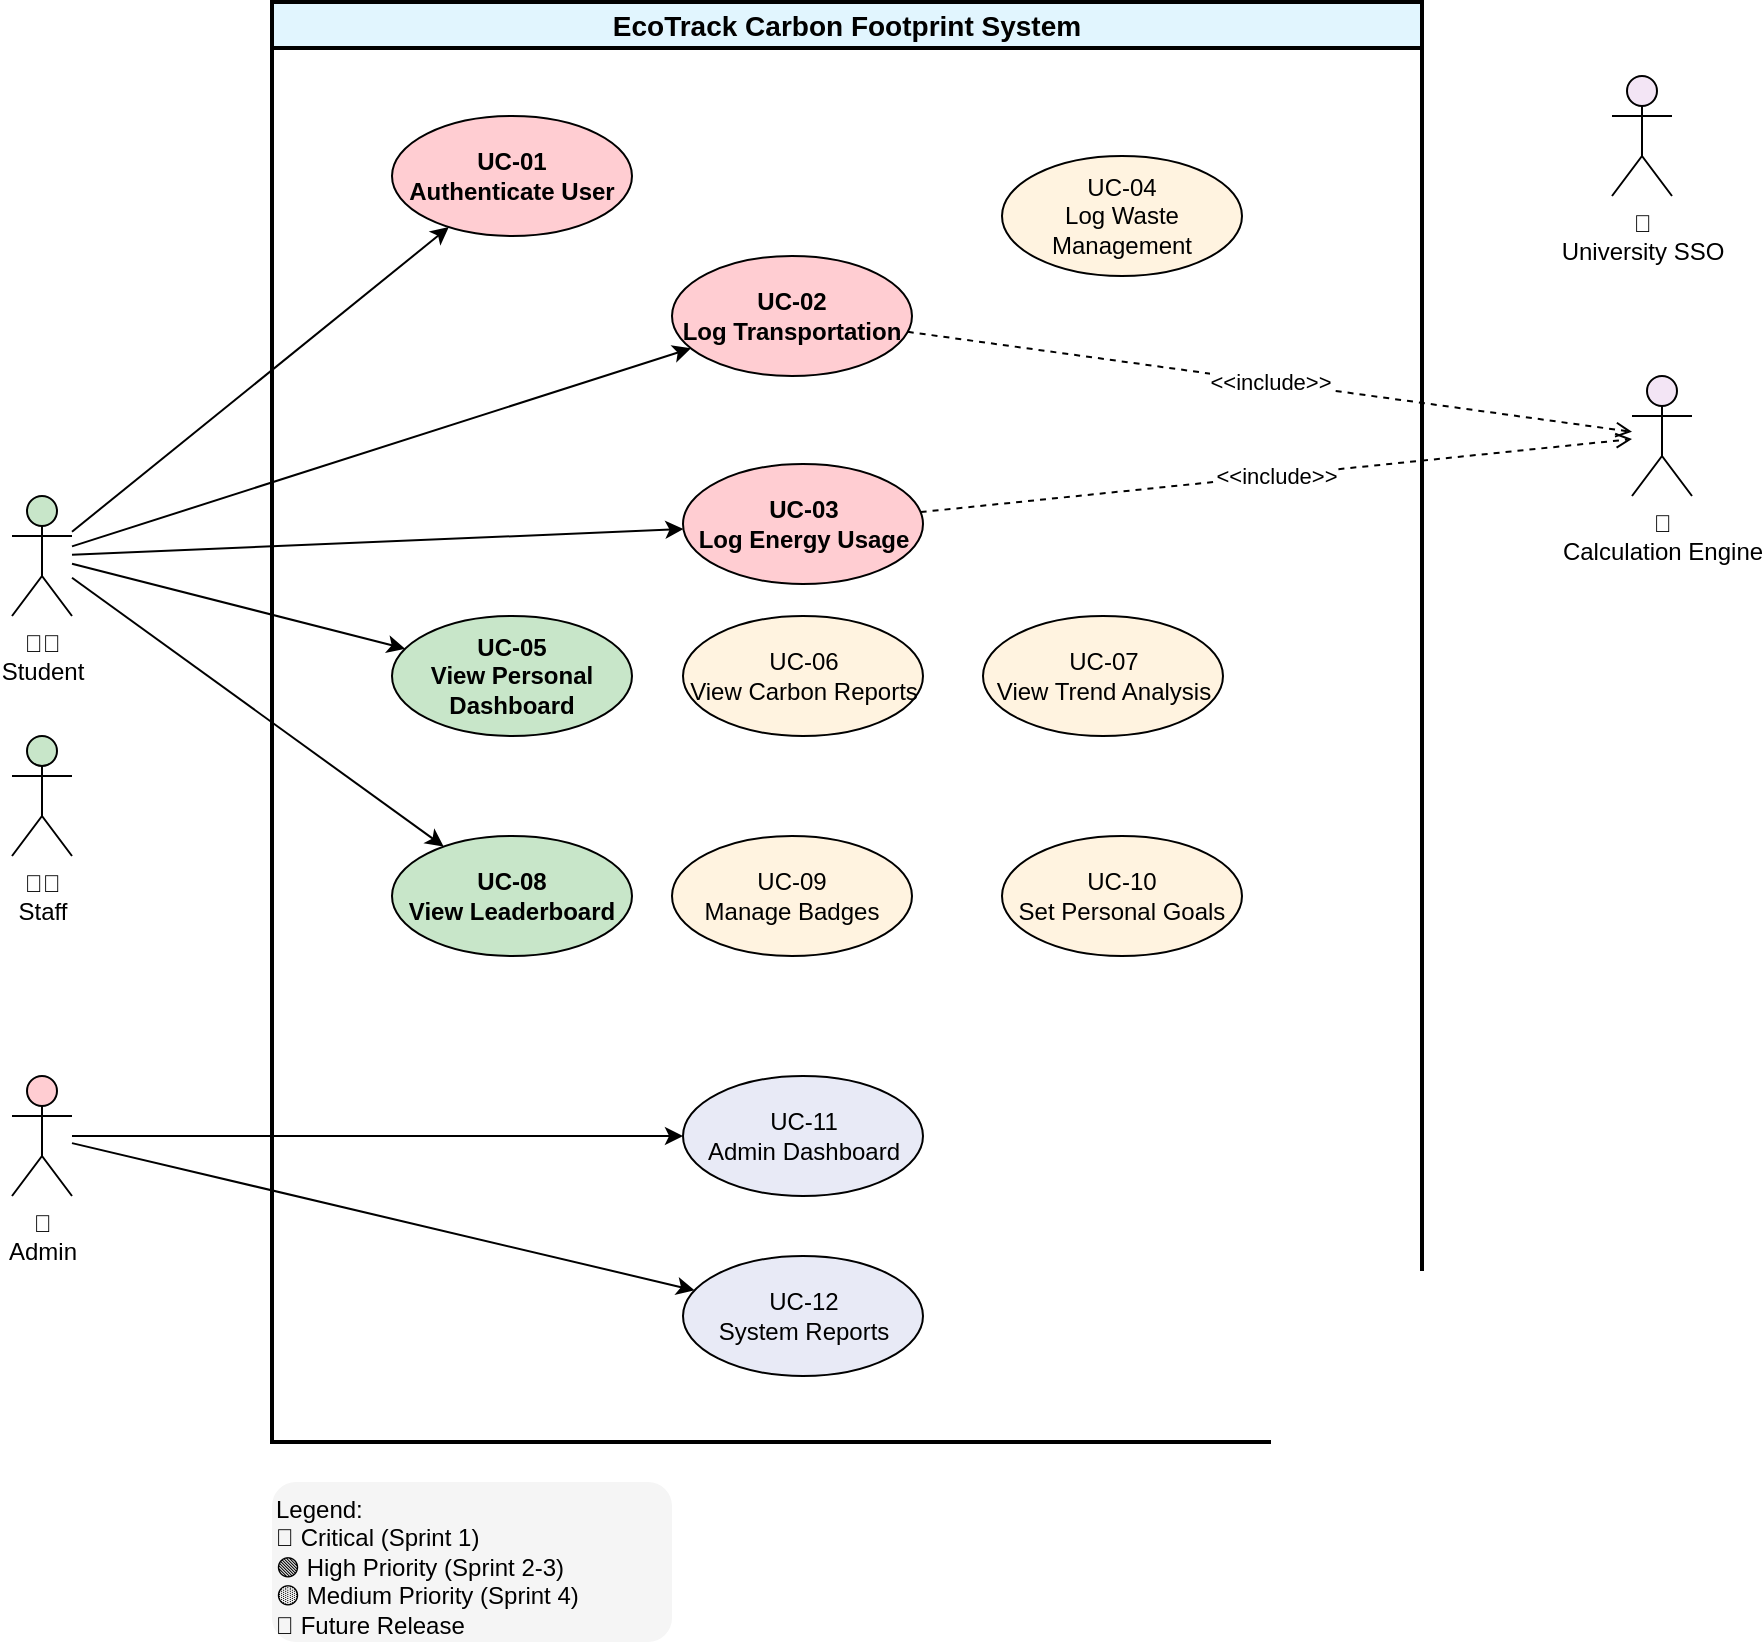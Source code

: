 <mxfile version="28.0.6" pages="4">
  <diagram id="eAe1f5_xOsYcOeKHA6tD" name="Footprint">
    <mxGraphModel dx="841" dy="576" grid="1" gridSize="10" guides="1" tooltips="1" connect="1" arrows="1" fold="1" page="1" pageScale="1" pageWidth="1169" pageHeight="827" math="0" shadow="0">
      <root>
        <mxCell id="0" />
        <mxCell id="1" parent="0" />
        <mxCell id="system" value="EcoTrack Carbon Footprint System" style="swimlane;whiteSpace=wrap;html=1;strokeWidth=2;fillColor=#e1f5fe;fontStyle=1;fontSize=14;" parent="1" vertex="1">
          <mxGeometry x="295" y="140" width="575" height="720" as="geometry" />
        </mxCell>
        <mxCell id="uc01" value="UC-01&#xa;Authenticate User" style="ellipse;whiteSpace=wrap;html=1;fillColor=#ffcdd2;fontStyle=1;" parent="system" vertex="1">
          <mxGeometry x="60" y="57" width="120" height="60" as="geometry" />
        </mxCell>
        <mxCell id="uc02" value="UC-02&#xa;Log Transportation" style="ellipse;whiteSpace=wrap;html=1;fillColor=#ffcdd2;fontStyle=1;" parent="system" vertex="1">
          <mxGeometry x="200" y="127" width="120" height="60" as="geometry" />
        </mxCell>
        <mxCell id="uc03" value="UC-03&#xa;Log Energy Usage" style="ellipse;whiteSpace=wrap;html=1;fillColor=#ffcdd2;fontStyle=1;" parent="system" vertex="1">
          <mxGeometry x="205.5" y="231" width="120" height="60" as="geometry" />
        </mxCell>
        <mxCell id="uc04" value="UC-04&#xa;Log Waste Management" style="ellipse;whiteSpace=wrap;html=1;fillColor=#fff3e0;" parent="system" vertex="1">
          <mxGeometry x="365" y="77" width="120" height="60" as="geometry" />
        </mxCell>
        <mxCell id="uc05" value="UC-05&#xa;View Personal Dashboard" style="ellipse;whiteSpace=wrap;html=1;fillColor=#c8e6c9;fontStyle=1;" parent="system" vertex="1">
          <mxGeometry x="60" y="307" width="120" height="60" as="geometry" />
        </mxCell>
        <mxCell id="uc06" value="UC-06&#xa;View Carbon Reports" style="ellipse;whiteSpace=wrap;html=1;fillColor=#fff3e0;" parent="system" vertex="1">
          <mxGeometry x="205.5" y="307" width="120" height="60" as="geometry" />
        </mxCell>
        <mxCell id="uc07" value="UC-07&#xa;View Trend Analysis" style="ellipse;whiteSpace=wrap;html=1;fillColor=#fff3e0;" parent="system" vertex="1">
          <mxGeometry x="355.5" y="307" width="120" height="60" as="geometry" />
        </mxCell>
        <mxCell id="uc08" value="UC-08&#xa;View Leaderboard" style="ellipse;whiteSpace=wrap;html=1;fillColor=#c8e6c9;fontStyle=1;" parent="system" vertex="1">
          <mxGeometry x="60" y="417" width="120" height="60" as="geometry" />
        </mxCell>
        <mxCell id="uc09" value="UC-09&#xa;Manage Badges" style="ellipse;whiteSpace=wrap;html=1;fillColor=#fff3e0;" parent="system" vertex="1">
          <mxGeometry x="200" y="417" width="120" height="60" as="geometry" />
        </mxCell>
        <mxCell id="uc10" value="UC-10&#xa;Set Personal Goals" style="ellipse;whiteSpace=wrap;html=1;fillColor=#fff3e0;" parent="system" vertex="1">
          <mxGeometry x="365" y="417" width="120" height="60" as="geometry" />
        </mxCell>
        <mxCell id="uc11" value="UC-11&#xa;Admin Dashboard" style="ellipse;whiteSpace=wrap;html=1;fillColor=#e8eaf6;" parent="system" vertex="1">
          <mxGeometry x="205.5" y="537" width="120" height="60" as="geometry" />
        </mxCell>
        <mxCell id="uc12" value="UC-12&#xa;System Reports" style="ellipse;whiteSpace=wrap;html=1;fillColor=#e8eaf6;" parent="system" vertex="1">
          <mxGeometry x="205.5" y="627" width="120" height="60" as="geometry" />
        </mxCell>
        <mxCell id="student" value="👨‍🎓&#xa;Student" style="shape=umlActor;verticalLabelPosition=bottom;verticalAlign=top;html=1;fillColor=#c8e6c9;" parent="system" vertex="1">
          <mxGeometry x="-130" y="247" width="30" height="60" as="geometry" />
        </mxCell>
        <mxCell id="staff" value="👩‍💼&#xa;Staff" style="shape=umlActor;verticalLabelPosition=bottom;verticalAlign=top;html=1;fillColor=#c8e6c9;" parent="system" vertex="1">
          <mxGeometry x="-130" y="367" width="30" height="60" as="geometry" />
        </mxCell>
        <mxCell id="admin" value="🔧&#xa;Admin" style="shape=umlActor;verticalLabelPosition=bottom;verticalAlign=top;html=1;fillColor=#ffcdd2;" parent="system" vertex="1">
          <mxGeometry x="-130" y="537" width="30" height="60" as="geometry" />
        </mxCell>
        <mxCell id="sso" value="📡&#xa;University SSO" style="shape=umlActor;verticalLabelPosition=bottom;verticalAlign=top;html=1;fillColor=#f3e5f5;" parent="system" vertex="1">
          <mxGeometry x="670" y="37" width="30" height="60" as="geometry" />
        </mxCell>
        <mxCell id="calc" value="🧮&#xa;Calculation Engine" style="shape=umlActor;verticalLabelPosition=bottom;verticalAlign=top;html=1;fillColor=#f3e5f5;" parent="system" vertex="1">
          <mxGeometry x="680" y="187" width="30" height="60" as="geometry" />
        </mxCell>
        <mxCell id="edge1" parent="system" source="student" target="uc01" edge="1">
          <mxGeometry relative="1" as="geometry" />
        </mxCell>
        <mxCell id="edge2" parent="system" source="student" target="uc02" edge="1">
          <mxGeometry relative="1" as="geometry" />
        </mxCell>
        <mxCell id="edge3" parent="system" source="student" target="uc03" edge="1">
          <mxGeometry relative="1" as="geometry" />
        </mxCell>
        <mxCell id="edge4" parent="system" source="student" target="uc05" edge="1">
          <mxGeometry relative="1" as="geometry" />
        </mxCell>
        <mxCell id="edge5" parent="system" source="student" target="uc08" edge="1">
          <mxGeometry relative="1" as="geometry" />
        </mxCell>
        <mxCell id="edge6" parent="system" source="admin" target="uc11" edge="1">
          <mxGeometry relative="1" as="geometry" />
        </mxCell>
        <mxCell id="edge7" parent="system" source="admin" target="uc12" edge="1">
          <mxGeometry relative="1" as="geometry" />
        </mxCell>
        <mxCell id="include1" value="&amp;lt;&amp;lt;include&amp;gt;&amp;gt;" style="endArrow=open;endFill=0;dashed=1;html=1;" parent="system" source="uc02" target="calc" edge="1">
          <mxGeometry width="160" relative="1" as="geometry" />
        </mxCell>
        <mxCell id="include2" value="&amp;lt;&amp;lt;include&amp;gt;&amp;gt;" style="endArrow=open;endFill=0;dashed=1;html=1;" parent="system" source="uc03" target="calc" edge="1">
          <mxGeometry width="160" relative="1" as="geometry" />
        </mxCell>
        <mxCell id="legend" value="Legend:&#xa;🔴 Critical (Sprint 1)&#xa;🟢 High Priority (Sprint 2-3)&#xa;🟡 Medium Priority (Sprint 4)&#xa;🔵 Future Release" style="text;html=1;strokeColor=none;fillColor=#f5f5f5;align=left;verticalAlign=top;whiteSpace=wrap;rounded=1;" parent="1" vertex="1">
          <mxGeometry x="295" y="880" width="200" height="80" as="geometry" />
        </mxCell>
      </root>
    </mxGraphModel>
  </diagram>
  <diagram id="Hu8J5qNALQipMMHRBKJc" name="Level1">
    <mxGraphModel dx="1156" dy="627" grid="1" gridSize="10" guides="1" tooltips="1" connect="1" arrows="1" fold="1" page="1" pageScale="1" pageWidth="827" pageHeight="1169" math="0" shadow="0">
      <root>
        <mxCell id="0" />
        <mxCell id="1" parent="0" />
        <mxCell id="rsw-6bmb_-C8-DvsfNer-1" value="EcoTrack Carbon Footprint System - Overview" style="text;html=1;strokeColor=none;fillColor=none;align=center;verticalAlign=middle;whiteSpace=wrap;rounded=0;fontSize=18;fontStyle=1;" vertex="1" parent="1">
          <mxGeometry x="420" y="110" width="400" height="30" as="geometry" />
        </mxCell>
        <mxCell id="rsw-6bmb_-C8-DvsfNer-2" value="EcoTrack System" style="swimlane;whiteSpace=wrap;html=1;strokeWidth=3;fillColor=#e1f5fe;strokeColor=#01579b;fontStyle=1;fontSize=16;startSize=30;" vertex="1" parent="1">
          <mxGeometry x="250" y="160" width="570" height="880" as="geometry" />
        </mxCell>
        <mxCell id="rsw-6bmb_-C8-DvsfNer-3" value="UC-01&#xa;🌱 User Authentication" style="ellipse;whiteSpace=wrap;html=1;fillColor=#ffcdd2;strokeColor=#c62828;strokeWidth=2;fontStyle=1;fontSize=11;" vertex="1" parent="rsw-6bmb_-C8-DvsfNer-2">
          <mxGeometry x="130" y="60" width="140" height="80" as="geometry" />
        </mxCell>
        <mxCell id="rsw-6bmb_-C8-DvsfNer-4" value="UC-02&#xa;🚗 Log Transportation&#xa;Activity" style="ellipse;whiteSpace=wrap;html=1;fillColor=#ffcdd2;strokeColor=#c62828;strokeWidth=2;fontStyle=1;fontSize=11;" vertex="1" parent="rsw-6bmb_-C8-DvsfNer-2">
          <mxGeometry x="285" y="160" width="140" height="80" as="geometry" />
        </mxCell>
        <mxCell id="rsw-6bmb_-C8-DvsfNer-5" value="UC-03&#xa;⚡ Log Energy Usage" style="ellipse;whiteSpace=wrap;html=1;fillColor=#ffcdd2;strokeColor=#c62828;strokeWidth=2;fontStyle=1;fontSize=11;" vertex="1" parent="rsw-6bmb_-C8-DvsfNer-2">
          <mxGeometry x="285" y="270" width="140" height="80" as="geometry" />
        </mxCell>
        <mxCell id="rsw-6bmb_-C8-DvsfNer-6" value="UC-05&#xa;📊 View Personal&#xa;Dashboard" style="ellipse;whiteSpace=wrap;html=1;fillColor=#c8e6c9;strokeColor=#2e7d32;strokeWidth=2;fontStyle=1;fontSize=11;" vertex="1" parent="rsw-6bmb_-C8-DvsfNer-2">
          <mxGeometry x="80" y="400" width="140" height="80" as="geometry" />
        </mxCell>
        <mxCell id="rsw-6bmb_-C8-DvsfNer-7" value="UC-06&#xa;📈 View Carbon&#xa;Reports" style="ellipse;whiteSpace=wrap;html=1;fillColor=#fff3e0;strokeColor=#ef6c00;strokeWidth=2;fontStyle=1;fontSize=11;" vertex="1" parent="rsw-6bmb_-C8-DvsfNer-2">
          <mxGeometry x="295" y="490" width="140" height="80" as="geometry" />
        </mxCell>
        <mxCell id="rsw-6bmb_-C8-DvsfNer-8" value="UC-08&#xa;🏆 View Leaderboard&#xa;&amp; Badges" style="ellipse;whiteSpace=wrap;html=1;fillColor=#c8e6c9;strokeColor=#2e7d32;strokeWidth=2;fontStyle=1;fontSize=11;" vertex="1" parent="rsw-6bmb_-C8-DvsfNer-2">
          <mxGeometry x="290" y="380" width="140" height="80" as="geometry" />
        </mxCell>
        <mxCell id="rsw-6bmb_-C8-DvsfNer-9" value="UC-10&#xa;🎯 Set Personal&#xa;Goals" style="ellipse;whiteSpace=wrap;html=1;fillColor=#fff3e0;strokeColor=#ef6c00;strokeWidth=2;fontStyle=1;fontSize=11;" vertex="1" parent="rsw-6bmb_-C8-DvsfNer-2">
          <mxGeometry x="100" y="555" width="140" height="80" as="geometry" />
        </mxCell>
        <mxCell id="rsw-6bmb_-C8-DvsfNer-10" value="UC-11&#xa;⚙️ Access Admin&#xa;Dashboard" style="ellipse;whiteSpace=wrap;html=1;fillColor=#e8eaf6;strokeColor=#3f51b5;strokeWidth=2;fontStyle=1;fontSize=11;" vertex="1" parent="rsw-6bmb_-C8-DvsfNer-2">
          <mxGeometry x="295" y="660" width="140" height="80" as="geometry" />
        </mxCell>
        <mxCell id="rsw-6bmb_-C8-DvsfNer-11" value="UC-12&#xa;📋 Generate System&#xa;Reports" style="ellipse;whiteSpace=wrap;html=1;fillColor=#e8eaf6;strokeColor=#3f51b5;strokeWidth=2;fontStyle=1;fontSize=11;" vertex="1" parent="rsw-6bmb_-C8-DvsfNer-2">
          <mxGeometry x="285" y="780" width="140" height="80" as="geometry" />
        </mxCell>
        <mxCell id="rsw-6bmb_-C8-DvsfNer-12" value="👨‍🎓&#xa;Student" style="shape=umlActor;verticalLabelPosition=bottom;verticalAlign=top;html=1;fillColor=#c8e6c9;strokeColor=#2e7d32;strokeWidth=2;fontSize=12;fontStyle=1;" vertex="1" parent="1">
          <mxGeometry x="100" y="360" width="40" height="80" as="geometry" />
        </mxCell>
        <mxCell id="rsw-6bmb_-C8-DvsfNer-13" value="👩‍💼&#xa;Staff" style="shape=umlActor;verticalLabelPosition=bottom;verticalAlign=top;html=1;fillColor=#c8e6c9;strokeColor=#2e7d32;strokeWidth=2;fontSize=12;fontStyle=1;" vertex="1" parent="1">
          <mxGeometry x="100" y="640" width="40" height="80" as="geometry" />
        </mxCell>
        <mxCell id="rsw-6bmb_-C8-DvsfNer-14" value="🔧&#xa;Admin" style="shape=umlActor;verticalLabelPosition=bottom;verticalAlign=top;html=1;fillColor=#ffcdd2;strokeColor=#c62828;strokeWidth=2;fontSize=12;fontStyle=1;" vertex="1" parent="1">
          <mxGeometry x="100" y="860" width="40" height="80" as="geometry" />
        </mxCell>
        <mxCell id="rsw-6bmb_-C8-DvsfNer-15" value="📡&#xa;University&#xa;SSO" style="shape=umlActor;verticalLabelPosition=bottom;verticalAlign=top;html=1;fillColor=#f3e5f5;strokeColor=#7b1fa2;strokeWidth=2;fontSize=11;" vertex="1" parent="1">
          <mxGeometry x="910" y="220" width="40" height="80" as="geometry" />
        </mxCell>
        <mxCell id="rsw-6bmb_-C8-DvsfNer-16" value="🧮&#xa;Calculation&#xa;Engine" style="shape=umlActor;verticalLabelPosition=bottom;verticalAlign=top;html=1;fillColor=#f3e5f5;strokeColor=#7b1fa2;strokeWidth=2;fontSize=11;" vertex="1" parent="1">
          <mxGeometry x="910" y="390" width="40" height="80" as="geometry" />
        </mxCell>
        <mxCell id="rsw-6bmb_-C8-DvsfNer-17" style="strokeWidth=2;strokeColor=#333333;" edge="1" parent="1" source="rsw-6bmb_-C8-DvsfNer-12" target="rsw-6bmb_-C8-DvsfNer-3">
          <mxGeometry relative="1" as="geometry" />
        </mxCell>
        <mxCell id="rsw-6bmb_-C8-DvsfNer-18" style="strokeWidth=2;strokeColor=#333333;" edge="1" parent="1" source="rsw-6bmb_-C8-DvsfNer-12" target="rsw-6bmb_-C8-DvsfNer-4">
          <mxGeometry relative="1" as="geometry" />
        </mxCell>
        <mxCell id="rsw-6bmb_-C8-DvsfNer-19" style="strokeWidth=2;strokeColor=#333333;" edge="1" parent="1" source="rsw-6bmb_-C8-DvsfNer-12" target="rsw-6bmb_-C8-DvsfNer-5">
          <mxGeometry relative="1" as="geometry" />
        </mxCell>
        <mxCell id="rsw-6bmb_-C8-DvsfNer-20" style="strokeWidth=2;strokeColor=#333333;" edge="1" parent="1" source="rsw-6bmb_-C8-DvsfNer-12" target="rsw-6bmb_-C8-DvsfNer-6">
          <mxGeometry relative="1" as="geometry" />
        </mxCell>
        <mxCell id="rsw-6bmb_-C8-DvsfNer-21" style="strokeWidth=2;strokeColor=#333333;" edge="1" parent="1" source="rsw-6bmb_-C8-DvsfNer-12" target="rsw-6bmb_-C8-DvsfNer-8">
          <mxGeometry relative="1" as="geometry" />
        </mxCell>
        <mxCell id="rsw-6bmb_-C8-DvsfNer-22" style="strokeWidth=2;strokeColor=#333333;" edge="1" parent="1" source="rsw-6bmb_-C8-DvsfNer-13" target="rsw-6bmb_-C8-DvsfNer-3">
          <mxGeometry relative="1" as="geometry" />
        </mxCell>
        <mxCell id="rsw-6bmb_-C8-DvsfNer-23" style="strokeWidth=2;strokeColor=#333333;" edge="1" parent="1" source="rsw-6bmb_-C8-DvsfNer-13" target="rsw-6bmb_-C8-DvsfNer-4">
          <mxGeometry relative="1" as="geometry" />
        </mxCell>
        <mxCell id="rsw-6bmb_-C8-DvsfNer-24" style="strokeWidth=2;strokeColor=#333333;" edge="1" parent="1" source="rsw-6bmb_-C8-DvsfNer-13" target="rsw-6bmb_-C8-DvsfNer-6">
          <mxGeometry relative="1" as="geometry" />
        </mxCell>
        <mxCell id="rsw-6bmb_-C8-DvsfNer-25" style="strokeWidth=2;strokeColor=#333333;" edge="1" parent="1" source="rsw-6bmb_-C8-DvsfNer-13" target="rsw-6bmb_-C8-DvsfNer-7">
          <mxGeometry relative="1" as="geometry" />
        </mxCell>
        <mxCell id="rsw-6bmb_-C8-DvsfNer-26" style="strokeWidth=2;strokeColor=#333333;" edge="1" parent="1" source="rsw-6bmb_-C8-DvsfNer-13" target="rsw-6bmb_-C8-DvsfNer-9">
          <mxGeometry relative="1" as="geometry" />
        </mxCell>
        <mxCell id="rsw-6bmb_-C8-DvsfNer-27" style="strokeWidth=2;strokeColor=#333333;" edge="1" parent="1" source="rsw-6bmb_-C8-DvsfNer-14" target="rsw-6bmb_-C8-DvsfNer-10">
          <mxGeometry relative="1" as="geometry" />
        </mxCell>
        <mxCell id="rsw-6bmb_-C8-DvsfNer-28" style="strokeWidth=2;strokeColor=#333333;" edge="1" parent="1" source="rsw-6bmb_-C8-DvsfNer-14" target="rsw-6bmb_-C8-DvsfNer-11">
          <mxGeometry relative="1" as="geometry" />
        </mxCell>
        <mxCell id="rsw-6bmb_-C8-DvsfNer-29" style="strokeWidth=2;strokeColor=#7b1fa2;endArrow=none;startArrow=classic;" edge="1" parent="1" source="rsw-6bmb_-C8-DvsfNer-15" target="rsw-6bmb_-C8-DvsfNer-3">
          <mxGeometry relative="1" as="geometry" />
        </mxCell>
        <mxCell id="rsw-6bmb_-C8-DvsfNer-30" style="strokeWidth=2;strokeColor=#7b1fa2;endArrow=none;startArrow=classic;" edge="1" parent="1" source="rsw-6bmb_-C8-DvsfNer-16" target="rsw-6bmb_-C8-DvsfNer-4">
          <mxGeometry relative="1" as="geometry" />
        </mxCell>
        <mxCell id="rsw-6bmb_-C8-DvsfNer-31" style="strokeWidth=2;strokeColor=#7b1fa2;endArrow=none;startArrow=classic;" edge="1" parent="1" source="rsw-6bmb_-C8-DvsfNer-16" target="rsw-6bmb_-C8-DvsfNer-5">
          <mxGeometry relative="1" as="geometry" />
        </mxCell>
        <mxCell id="rsw-6bmb_-C8-DvsfNer-32" value="" style="rounded=1;whiteSpace=wrap;html=1;fillColor=#f5f5f5;strokeColor=#666666;strokeWidth=2;" vertex="1" parent="1">
          <mxGeometry x="190" y="1090" width="300" height="140" as="geometry" />
        </mxCell>
        <mxCell id="rsw-6bmb_-C8-DvsfNer-33" value="Legend" style="text;html=1;strokeColor=none;fillColor=none;align=center;verticalAlign=middle;whiteSpace=wrap;rounded=0;fontSize=14;fontStyle=1;" vertex="1" parent="1">
          <mxGeometry x="310" y="1100" width="60" height="20" as="geometry" />
        </mxCell>
        <mxCell id="rsw-6bmb_-C8-DvsfNer-34" value="🔴 Critical (Must Have)" style="text;html=1;strokeColor=none;fillColor=none;align=left;verticalAlign=middle;whiteSpace=wrap;rounded=0;fontSize=11;" vertex="1" parent="1">
          <mxGeometry x="200" y="1125" width="140" height="20" as="geometry" />
        </mxCell>
        <mxCell id="rsw-6bmb_-C8-DvsfNer-35" value="🟢 High Priority" style="text;html=1;strokeColor=none;fillColor=none;align=left;verticalAlign=middle;whiteSpace=wrap;rounded=0;fontSize=11;" vertex="1" parent="1">
          <mxGeometry x="200" y="1145" width="140" height="20" as="geometry" />
        </mxCell>
        <mxCell id="rsw-6bmb_-C8-DvsfNer-36" value="🟡 Medium Priority" style="text;html=1;strokeColor=none;fillColor=none;align=left;verticalAlign=middle;whiteSpace=wrap;rounded=0;fontSize=11;" vertex="1" parent="1">
          <mxGeometry x="200" y="1165" width="140" height="20" as="geometry" />
        </mxCell>
        <mxCell id="rsw-6bmb_-C8-DvsfNer-37" value="🔵 Admin Features" style="text;html=1;strokeColor=none;fillColor=none;align=left;verticalAlign=middle;whiteSpace=wrap;rounded=0;fontSize=11;" vertex="1" parent="1">
          <mxGeometry x="200" y="1185" width="140" height="20" as="geometry" />
        </mxCell>
        <mxCell id="rsw-6bmb_-C8-DvsfNer-38" value="🟣 External Systems" style="text;html=1;strokeColor=none;fillColor=none;align=left;verticalAlign=middle;whiteSpace=wrap;rounded=0;fontSize=11;" vertex="1" parent="1">
          <mxGeometry x="200" y="1205" width="140" height="20" as="geometry" />
        </mxCell>
        <mxCell id="rsw-6bmb_-C8-DvsfNer-39" value="" style="rounded=1;whiteSpace=wrap;html=1;fillColor=#e8f5e8;strokeColor=#2e7d32;strokeWidth=2;" vertex="1" parent="1">
          <mxGeometry x="540" y="1090" width="400" height="140" as="geometry" />
        </mxCell>
        <mxCell id="rsw-6bmb_-C8-DvsfNer-40" value="MVP Implementation Priority" style="text;html=1;strokeColor=none;fillColor=none;align=center;verticalAlign=middle;whiteSpace=wrap;rounded=0;fontSize=14;fontStyle=1;" vertex="1" parent="1">
          <mxGeometry x="660" y="1100" width="160" height="20" as="geometry" />
        </mxCell>
        <mxCell id="rsw-6bmb_-C8-DvsfNer-41" value="Sprint 1: UC-01, UC-02, UC-03" style="text;html=1;strokeColor=none;fillColor=none;align=left;verticalAlign=middle;whiteSpace=wrap;rounded=0;fontSize=11;fontStyle=1;" vertex="1" parent="1">
          <mxGeometry x="550" y="1125" width="180" height="20" as="geometry" />
        </mxCell>
        <mxCell id="rsw-6bmb_-C8-DvsfNer-42" value="Sprint 2: UC-05 (Dashboard)" style="text;html=1;strokeColor=none;fillColor=none;align=left;verticalAlign=middle;whiteSpace=wrap;rounded=0;fontSize=11;" vertex="1" parent="1">
          <mxGeometry x="550" y="1145" width="180" height="20" as="geometry" />
        </mxCell>
        <mxCell id="rsw-6bmb_-C8-DvsfNer-43" value="Sprint 3: UC-08 (Gamification)" style="text;html=1;strokeColor=none;fillColor=none;align=left;verticalAlign=middle;whiteSpace=wrap;rounded=0;fontSize=11;" vertex="1" parent="1">
          <mxGeometry x="550" y="1165" width="180" height="20" as="geometry" />
        </mxCell>
        <mxCell id="rsw-6bmb_-C8-DvsfNer-44" value="Future: UC-06, UC-10, UC-11, UC-12" style="text;html=1;strokeColor=none;fillColor=none;align=left;verticalAlign=middle;whiteSpace=wrap;rounded=0;fontSize=11;" vertex="1" parent="1">
          <mxGeometry x="550" y="1185" width="180" height="20" as="geometry" />
        </mxCell>
        <mxCell id="3LcjtJMVmPMSHjYrdyuD-1" value="&lt;strong&gt;Level 1: System Overview&lt;/strong&gt;&lt;ul class=&quot;[&amp;amp;:not(:last-child)_ul]:pb-1 [&amp;amp;:not(:last-child)_ol]:pb-1 list-disc space-y-1.5 pl-7&quot;&gt;&lt;li class=&quot;whitespace-normal break-words&quot;&gt;ภาพรวมระบบแบบง่าย&lt;/li&gt;&lt;li class=&quot;whitespace-normal break-words&quot;&gt;เหมาะสำหรับ: การนำเสนอผู้บริหาร, เอกสาร executive summary&lt;/li&gt;&lt;/ul&gt;" style="rounded=1;whiteSpace=wrap;html=1;fillColor=#fff2cc;strokeColor=#d6b656;strokeWidth=2;align=left;textShadow=1;spacingLeft=10;" vertex="1" parent="1">
          <mxGeometry x="870" y="810" width="280" height="100" as="geometry" />
        </mxCell>
      </root>
    </mxGraphModel>
  </diagram>
  <diagram id="UOMbs1L53yfegBTybuLG" name="Level2">
    <mxGraphModel dx="1307" dy="1114" grid="1" gridSize="10" guides="1" tooltips="1" connect="1" arrows="1" fold="1" page="1" pageScale="1" pageWidth="827" pageHeight="1169" math="0" shadow="0">
      <root>
        <mxCell id="0" />
        <mxCell id="1" parent="0" />
        <mxCell id="7rY2QSQ5IZUuZ04DQ2ao-1" value="EcoTrack Carbon Footprint System - Detailed Use Case Diagram" style="text;html=1;strokeColor=none;fillColor=none;align=center;verticalAlign=middle;whiteSpace=wrap;rounded=0;fontSize=18;fontStyle=1;" vertex="1" parent="1">
          <mxGeometry x="600" y="130" width="500" height="30" as="geometry" />
        </mxCell>
        <mxCell id="7rY2QSQ5IZUuZ04DQ2ao-2" value="EcoTrack System" style="swimlane;whiteSpace=wrap;html=1;strokeWidth=3;fillColor=#e1f5fe;strokeColor=#01579b;fontStyle=1;fontSize=16;startSize=30;" vertex="1" parent="1">
          <mxGeometry x="250" y="180" width="1100" height="1230" as="geometry" />
        </mxCell>
        <mxCell id="7rY2QSQ5IZUuZ04DQ2ao-3" value="🔐 Authentication Package" style="swimlane;whiteSpace=wrap;html=1;strokeWidth=2;fillColor=#e3f2fd;strokeColor=#1976d2;fontStyle=1;fontSize=12;startSize=25;" vertex="1" parent="7rY2QSQ5IZUuZ04DQ2ao-2">
          <mxGeometry x="50" y="50" width="300" height="200" as="geometry" />
        </mxCell>
        <mxCell id="7rY2QSQ5IZUuZ04DQ2ao-4" value="UC-01&#xa;Authenticate User" style="ellipse;whiteSpace=wrap;html=1;fillColor=#ffcdd2;strokeColor=#c62828;strokeWidth=2;fontStyle=1;fontSize=10;" vertex="1" parent="7rY2QSQ5IZUuZ04DQ2ao-3">
          <mxGeometry x="20" y="40" width="120" height="60" as="geometry" />
        </mxCell>
        <mxCell id="7rY2QSQ5IZUuZ04DQ2ao-5" value="UC-01.1&#xa;SSO Login" style="ellipse;whiteSpace=wrap;html=1;fillColor=#fff3e0;strokeColor=#ef6c00;strokeWidth=1;fontSize=9;" vertex="1" parent="7rY2QSQ5IZUuZ04DQ2ao-3">
          <mxGeometry x="160" y="40" width="100" height="50" as="geometry" />
        </mxCell>
        <mxCell id="7rY2QSQ5IZUuZ04DQ2ao-6" value="UC-01.2&#xa;Create User&#xa;Profile" style="ellipse;whiteSpace=wrap;html=1;fillColor=#fff3e0;strokeColor=#ef6c00;strokeWidth=1;fontSize=9;" vertex="1" parent="7rY2QSQ5IZUuZ04DQ2ao-3">
          <mxGeometry x="160" y="110" width="100" height="60" as="geometry" />
        </mxCell>
        <mxCell id="7rY2QSQ5IZUuZ04DQ2ao-7" value="📝 Activity Logging Package" style="swimlane;whiteSpace=wrap;html=1;strokeWidth=2;fillColor=#e8f5e8;strokeColor=#388e3c;fontStyle=1;fontSize=12;startSize=25;" vertex="1" parent="7rY2QSQ5IZUuZ04DQ2ao-2">
          <mxGeometry x="400" y="50" width="650" height="200" as="geometry" />
        </mxCell>
        <mxCell id="7rY2QSQ5IZUuZ04DQ2ao-8" value="UC-02&#xa;Log Transportation&#xa;Activity" style="ellipse;whiteSpace=wrap;html=1;fillColor=#ffcdd2;strokeColor=#c62828;strokeWidth=2;fontStyle=1;fontSize=10;" vertex="1" parent="7rY2QSQ5IZUuZ04DQ2ao-7">
          <mxGeometry x="20" y="40" width="130" height="70" as="geometry" />
        </mxCell>
        <mxCell id="7rY2QSQ5IZUuZ04DQ2ao-9" value="UC-02.1&#xa;Auto-detect&#xa;Transport Mode" style="ellipse;whiteSpace=wrap;html=1;fillColor=#e8f5e8;strokeColor=#4caf50;strokeWidth=1;fontSize=9;" vertex="1" parent="7rY2QSQ5IZUuZ04DQ2ao-7">
          <mxGeometry x="20" y="130" width="110" height="60" as="geometry" />
        </mxCell>
        <mxCell id="7rY2QSQ5IZUuZ04DQ2ao-10" value="UC-03&#xa;Log Energy Usage" style="ellipse;whiteSpace=wrap;html=1;fillColor=#ffcdd2;strokeColor=#c62828;strokeWidth=2;fontStyle=1;fontSize=10;" vertex="1" parent="7rY2QSQ5IZUuZ04DQ2ao-7">
          <mxGeometry x="200" y="40" width="130" height="70" as="geometry" />
        </mxCell>
        <mxCell id="7rY2QSQ5IZUuZ04DQ2ao-11" value="UC-03.1&#xa;Validate Usage&#xa;Data" style="ellipse;whiteSpace=wrap;html=1;fillColor=#fff3e0;strokeColor=#ef6c00;strokeWidth=1;fontSize=9;" vertex="1" parent="7rY2QSQ5IZUuZ04DQ2ao-7">
          <mxGeometry x="200" y="130" width="110" height="60" as="geometry" />
        </mxCell>
        <mxCell id="7rY2QSQ5IZUuZ04DQ2ao-12" value="UC-04&#xa;Log Waste&#xa;Management" style="ellipse;whiteSpace=wrap;html=1;fillColor=#fff3e0;strokeColor=#ef6c00;strokeWidth=2;fontStyle=1;fontSize=10;" vertex="1" parent="7rY2QSQ5IZUuZ04DQ2ao-7">
          <mxGeometry x="380" y="40" width="130" height="70" as="geometry" />
        </mxCell>
        <mxCell id="7rY2QSQ5IZUuZ04DQ2ao-13" value="UC-04.1&#xa;Calculate Carbon&#xa;Savings" style="ellipse;whiteSpace=wrap;html=1;fillColor=#e8f5e8;strokeColor=#4caf50;strokeWidth=1;fontSize=9;" vertex="1" parent="7rY2QSQ5IZUuZ04DQ2ao-7">
          <mxGeometry x="380" y="130" width="110" height="60" as="geometry" />
        </mxCell>
        <mxCell id="7rY2QSQ5IZUuZ04DQ2ao-14" value="📊 Visualization Package" style="swimlane;whiteSpace=wrap;html=1;strokeWidth=2;fillColor=#fff8e1;strokeColor=#f57c00;fontStyle=1;fontSize=12;startSize=25;" vertex="1" parent="7rY2QSQ5IZUuZ04DQ2ao-2">
          <mxGeometry x="50" y="300" width="500" height="250" as="geometry" />
        </mxCell>
        <mxCell id="7rY2QSQ5IZUuZ04DQ2ao-15" value="UC-05&#xa;View Personal&#xa;Dashboard" style="ellipse;whiteSpace=wrap;html=1;fillColor=#c8e6c9;strokeColor=#2e7d32;strokeWidth=2;fontStyle=1;fontSize=10;" vertex="1" parent="7rY2QSQ5IZUuZ04DQ2ao-14">
          <mxGeometry x="30" y="40" width="130" height="70" as="geometry" />
        </mxCell>
        <mxCell id="7rY2QSQ5IZUuZ04DQ2ao-16" value="UC-05.1&#xa;Display Real-time&#xa;Charts" style="ellipse;whiteSpace=wrap;html=1;fillColor=#e8f5e8;strokeColor=#4caf50;strokeWidth=1;fontSize=9;" vertex="1" parent="7rY2QSQ5IZUuZ04DQ2ao-14">
          <mxGeometry x="30" y="170" width="110" height="60" as="geometry" />
        </mxCell>
        <mxCell id="7rY2QSQ5IZUuZ04DQ2ao-17" value="UC-06&#xa;View Carbon&#xa;Reports" style="ellipse;whiteSpace=wrap;html=1;fillColor=#fff3e0;strokeColor=#ef6c00;strokeWidth=2;fontStyle=1;fontSize=10;" vertex="1" parent="7rY2QSQ5IZUuZ04DQ2ao-14">
          <mxGeometry x="200" y="40" width="130" height="70" as="geometry" />
        </mxCell>
        <mxCell id="7rY2QSQ5IZUuZ04DQ2ao-18" value="UC-06.1&#xa;Export to PDF" style="ellipse;whiteSpace=wrap;html=1;fillColor=#e8f5e8;strokeColor=#4caf50;strokeWidth=1;fontSize=9;" vertex="1" parent="7rY2QSQ5IZUuZ04DQ2ao-14">
          <mxGeometry x="190" y="180" width="100" height="50" as="geometry" />
        </mxCell>
        <mxCell id="7rY2QSQ5IZUuZ04DQ2ao-19" value="UC-07&#xa;View Trend&#xa;Analysis" style="ellipse;whiteSpace=wrap;html=1;fillColor=#fff3e0;strokeColor=#ef6c00;strokeWidth=2;fontStyle=1;fontSize=10;" vertex="1" parent="7rY2QSQ5IZUuZ04DQ2ao-14">
          <mxGeometry x="350" y="40" width="130" height="70" as="geometry" />
        </mxCell>
        <mxCell id="7rY2QSQ5IZUuZ04DQ2ao-20" value="UC-07.1&#xa;Compare with&#xa;Previous Periods" style="ellipse;whiteSpace=wrap;html=1;fillColor=#e8f5e8;strokeColor=#4caf50;strokeWidth=1;fontSize=9;" vertex="1" parent="7rY2QSQ5IZUuZ04DQ2ao-14">
          <mxGeometry x="360" y="140" width="110" height="60" as="geometry" />
        </mxCell>
        <mxCell id="7rY2QSQ5IZUuZ04DQ2ao-21" value="🏆 Gamification Package" style="swimlane;whiteSpace=wrap;html=1;strokeWidth=2;fillColor=#fce4ec;strokeColor=#c2185b;fontStyle=1;fontSize=12;startSize=25;" vertex="1" parent="7rY2QSQ5IZUuZ04DQ2ao-2">
          <mxGeometry x="600" y="300" width="450" height="250" as="geometry" />
        </mxCell>
        <mxCell id="7rY2QSQ5IZUuZ04DQ2ao-22" value="UC-08&#xa;View Leaderboard" style="ellipse;whiteSpace=wrap;html=1;fillColor=#c8e6c9;strokeColor=#2e7d32;strokeWidth=2;fontStyle=1;fontSize=10;" vertex="1" parent="7rY2QSQ5IZUuZ04DQ2ao-21">
          <mxGeometry x="30" y="40" width="120" height="60" as="geometry" />
        </mxCell>
        <mxCell id="7rY2QSQ5IZUuZ04DQ2ao-23" value="UC-08.1&#xa;Filter by Faculty/&#xa;Department" style="ellipse;whiteSpace=wrap;html=1;fillColor=#e8f5e8;strokeColor=#4caf50;strokeWidth=1;fontSize=9;" vertex="1" parent="7rY2QSQ5IZUuZ04DQ2ao-21">
          <mxGeometry x="30" y="160" width="100" height="60" as="geometry" />
        </mxCell>
        <mxCell id="7rY2QSQ5IZUuZ04DQ2ao-24" value="UC-09&#xa;Manage Badges &amp;&#xa;Achievements" style="ellipse;whiteSpace=wrap;html=1;fillColor=#fff3e0;strokeColor=#ef6c00;strokeWidth=2;fontStyle=1;fontSize=10;" vertex="1" parent="7rY2QSQ5IZUuZ04DQ2ao-21">
          <mxGeometry x="180" y="40" width="120" height="70" as="geometry" />
        </mxCell>
        <mxCell id="7rY2QSQ5IZUuZ04DQ2ao-25" value="UC-09.1&#xa;Share&#xa;Achievement" style="ellipse;whiteSpace=wrap;html=1;fillColor=#e8f5e8;strokeColor=#4caf50;strokeWidth=1;fontSize=9;" vertex="1" parent="7rY2QSQ5IZUuZ04DQ2ao-21">
          <mxGeometry x="175" y="165" width="100" height="50" as="geometry" />
        </mxCell>
        <mxCell id="7rY2QSQ5IZUuZ04DQ2ao-26" value="UC-10&#xa;Set Personal&#xa;Goals" style="ellipse;whiteSpace=wrap;html=1;fillColor=#fff3e0;strokeColor=#ef6c00;strokeWidth=2;fontStyle=1;fontSize=10;" vertex="1" parent="7rY2QSQ5IZUuZ04DQ2ao-21">
          <mxGeometry x="320" y="40" width="120" height="60" as="geometry" />
        </mxCell>
        <mxCell id="7rY2QSQ5IZUuZ04DQ2ao-27" value="UC-10.1&#xa;Track Goal&#xa;Progress" style="ellipse;whiteSpace=wrap;html=1;fillColor=#e8f5e8;strokeColor=#4caf50;strokeWidth=1;fontSize=9;" vertex="1" parent="7rY2QSQ5IZUuZ04DQ2ao-21">
          <mxGeometry x="320" y="155" width="100" height="60" as="geometry" />
        </mxCell>
        <mxCell id="7rY2QSQ5IZUuZ04DQ2ao-28" value="⚙️ Administration Package" style="swimlane;whiteSpace=wrap;html=1;strokeWidth=2;fillColor=#f3e5f5;strokeColor=#7b1fa2;fontStyle=1;fontSize=12;startSize=25;" vertex="1" parent="7rY2QSQ5IZUuZ04DQ2ao-2">
          <mxGeometry x="50" y="630" width="1000" height="370" as="geometry" />
        </mxCell>
        <mxCell id="7rY2QSQ5IZUuZ04DQ2ao-29" value="UC-11&#xa;Access Admin&#xa;Dashboard" style="ellipse;whiteSpace=wrap;html=1;fillColor=#e8eaf6;strokeColor=#3f51b5;strokeWidth=2;fontStyle=1;fontSize=10;" vertex="1" parent="7rY2QSQ5IZUuZ04DQ2ao-28">
          <mxGeometry x="90" y="100" width="130" height="70" as="geometry" />
        </mxCell>
        <mxCell id="7rY2QSQ5IZUuZ04DQ2ao-30" value="UC-11.1&#xa;View System&#xa;Statistics" style="ellipse;whiteSpace=wrap;html=1;fillColor=#e8f5e8;strokeColor=#4caf50;strokeWidth=1;fontSize=9;" vertex="1" parent="7rY2QSQ5IZUuZ04DQ2ao-28">
          <mxGeometry x="100" y="250" width="110" height="60" as="geometry" />
        </mxCell>
        <mxCell id="7rY2QSQ5IZUuZ04DQ2ao-31" value="UC-12&#xa;Generate System&#xa;Reports" style="ellipse;whiteSpace=wrap;html=1;fillColor=#e8eaf6;strokeColor=#3f51b5;strokeWidth=2;fontStyle=1;fontSize=10;" vertex="1" parent="7rY2QSQ5IZUuZ04DQ2ao-28">
          <mxGeometry x="270" y="100" width="130" height="70" as="geometry" />
        </mxCell>
        <mxCell id="7rY2QSQ5IZUuZ04DQ2ao-32" value="UC-12.1&#xa;Schedule&#xa;Automated Reports" style="ellipse;whiteSpace=wrap;html=1;fillColor=#e8f5e8;strokeColor=#4caf50;strokeWidth=1;fontSize=9;" vertex="1" parent="7rY2QSQ5IZUuZ04DQ2ao-28">
          <mxGeometry x="280" y="250" width="110" height="70" as="geometry" />
        </mxCell>
        <mxCell id="7rY2QSQ5IZUuZ04DQ2ao-33" value="UC-13&#xa;Manage Emission&#xa;Factors" style="ellipse;whiteSpace=wrap;html=1;fillColor=#e8eaf6;strokeColor=#3f51b5;strokeWidth=2;fontStyle=1;fontSize=10;" vertex="1" parent="7rY2QSQ5IZUuZ04DQ2ao-28">
          <mxGeometry x="450" y="100" width="130" height="70" as="geometry" />
        </mxCell>
        <mxCell id="7rY2QSQ5IZUuZ04DQ2ao-34" value="UC-13.1&#xa;Update Calculation&#xa;Parameters" style="ellipse;whiteSpace=wrap;html=1;fillColor=#e8f5e8;strokeColor=#4caf50;strokeWidth=1;fontSize=9;" vertex="1" parent="7rY2QSQ5IZUuZ04DQ2ao-28">
          <mxGeometry x="460" y="250" width="110" height="70" as="geometry" />
        </mxCell>
        <mxCell id="7rY2QSQ5IZUuZ04DQ2ao-35" value="UC-14&#xa;Manage User&#xa;Accounts" style="ellipse;whiteSpace=wrap;html=1;fillColor=#e8eaf6;strokeColor=#3f51b5;strokeWidth=2;fontStyle=1;fontSize=10;" vertex="1" parent="7rY2QSQ5IZUuZ04DQ2ao-28">
          <mxGeometry x="630" y="100" width="130" height="70" as="geometry" />
        </mxCell>
        <mxCell id="7rY2QSQ5IZUuZ04DQ2ao-36" value="UC-14.1&#xa;Reset User Data" style="ellipse;whiteSpace=wrap;html=1;fillColor=#e8f5e8;strokeColor=#4caf50;strokeWidth=1;fontSize=9;" vertex="1" parent="7rY2QSQ5IZUuZ04DQ2ao-28">
          <mxGeometry x="640" y="250" width="100" height="50" as="geometry" />
        </mxCell>
        <mxCell id="7rY2QSQ5IZUuZ04DQ2ao-66" style="endArrow=open;endFill=0;dashed=1;strokeWidth=2;strokeColor=#666666;" edge="1" parent="7rY2QSQ5IZUuZ04DQ2ao-28" source="7rY2QSQ5IZUuZ04DQ2ao-29" target="7rY2QSQ5IZUuZ04DQ2ao-30">
          <mxGeometry width="160" relative="1" as="geometry" />
        </mxCell>
        <mxCell id="7rY2QSQ5IZUuZ04DQ2ao-67" style="endArrow=open;endFill=0;dashed=1;strokeWidth=2;strokeColor=#666666;" edge="1" parent="7rY2QSQ5IZUuZ04DQ2ao-28" source="7rY2QSQ5IZUuZ04DQ2ao-33" target="7rY2QSQ5IZUuZ04DQ2ao-34">
          <mxGeometry width="160" relative="1" as="geometry" />
        </mxCell>
        <mxCell id="7rY2QSQ5IZUuZ04DQ2ao-76" style="endArrow=open;endFill=0;dashed=1;strokeWidth=2;strokeColor=#999999;" edge="1" parent="7rY2QSQ5IZUuZ04DQ2ao-28" source="7rY2QSQ5IZUuZ04DQ2ao-32" target="7rY2QSQ5IZUuZ04DQ2ao-31">
          <mxGeometry width="160" relative="1" as="geometry" />
        </mxCell>
        <mxCell id="7rY2QSQ5IZUuZ04DQ2ao-77" value="&lt;&lt;extend&gt;&gt;" style="text;html=1;strokeColor=none;fillColor=none;align=center;verticalAlign=middle;whiteSpace=wrap;rounded=0;fontSize=9;fontStyle=2;" vertex="1" parent="7rY2QSQ5IZUuZ04DQ2ao-28">
          <mxGeometry x="270" y="200" width="50" height="20" as="geometry" />
        </mxCell>
        <mxCell id="7rY2QSQ5IZUuZ04DQ2ao-78" style="endArrow=open;endFill=0;dashed=1;strokeWidth=2;strokeColor=#999999;" edge="1" parent="7rY2QSQ5IZUuZ04DQ2ao-28" source="7rY2QSQ5IZUuZ04DQ2ao-36" target="7rY2QSQ5IZUuZ04DQ2ao-35">
          <mxGeometry width="160" relative="1" as="geometry" />
        </mxCell>
        <mxCell id="7rY2QSQ5IZUuZ04DQ2ao-79" value="&lt;&lt;extend&gt;&gt;" style="text;html=1;strokeColor=none;fillColor=none;align=center;verticalAlign=middle;whiteSpace=wrap;rounded=0;fontSize=9;fontStyle=2;" vertex="1" parent="7rY2QSQ5IZUuZ04DQ2ao-28">
          <mxGeometry x="610" y="200" width="50" height="20" as="geometry" />
        </mxCell>
        <mxCell id="7rY2QSQ5IZUuZ04DQ2ao-37" value="👨‍🎓&#xa;Student" style="shape=umlActor;verticalLabelPosition=bottom;verticalAlign=top;html=1;fillColor=#c8e6c9;strokeColor=#2e7d32;strokeWidth=2;fontSize=12;fontStyle=1;" vertex="1" parent="1">
          <mxGeometry x="80" y="310" width="40" height="80" as="geometry" />
        </mxCell>
        <mxCell id="7rY2QSQ5IZUuZ04DQ2ao-38" value="👩‍💼&#xa;Staff" style="shape=umlActor;verticalLabelPosition=bottom;verticalAlign=top;html=1;fillColor=#c8e6c9;strokeColor=#2e7d32;strokeWidth=2;fontSize=12;fontStyle=1;" vertex="1" parent="1">
          <mxGeometry x="80" y="460" width="40" height="80" as="geometry" />
        </mxCell>
        <mxCell id="7rY2QSQ5IZUuZ04DQ2ao-39" value="🔧&#xa;Admin" style="shape=umlActor;verticalLabelPosition=bottom;verticalAlign=top;html=1;fillColor=#ffcdd2;strokeColor=#c62828;strokeWidth=2;fontSize=12;fontStyle=1;" vertex="1" parent="1">
          <mxGeometry x="140" y="755" width="40" height="80" as="geometry" />
        </mxCell>
        <mxCell id="7rY2QSQ5IZUuZ04DQ2ao-40" value="📡&#xa;University&#xa;SSO" style="shape=umlActor;verticalLabelPosition=bottom;verticalAlign=top;html=1;fillColor=#f3e5f5;strokeColor=#7b1fa2;strokeWidth=2;fontSize=11;" vertex="1" parent="1">
          <mxGeometry x="1450" y="260" width="40" height="80" as="geometry" />
        </mxCell>
        <mxCell id="7rY2QSQ5IZUuZ04DQ2ao-41" value="🧮&#xa;Calculation&#xa;Engine" style="shape=umlActor;verticalLabelPosition=bottom;verticalAlign=top;html=1;fillColor=#f3e5f5;strokeColor=#7b1fa2;strokeWidth=2;fontSize=11;" vertex="1" parent="1">
          <mxGeometry x="1450" y="410" width="40" height="80" as="geometry" />
        </mxCell>
        <mxCell id="7rY2QSQ5IZUuZ04DQ2ao-42" style="strokeWidth=2;strokeColor=#333333;" edge="1" parent="1" source="7rY2QSQ5IZUuZ04DQ2ao-37" target="7rY2QSQ5IZUuZ04DQ2ao-4">
          <mxGeometry relative="1" as="geometry" />
        </mxCell>
        <mxCell id="7rY2QSQ5IZUuZ04DQ2ao-43" style="strokeWidth=2;strokeColor=#333333;" edge="1" parent="1" source="7rY2QSQ5IZUuZ04DQ2ao-37" target="7rY2QSQ5IZUuZ04DQ2ao-8">
          <mxGeometry relative="1" as="geometry" />
        </mxCell>
        <mxCell id="7rY2QSQ5IZUuZ04DQ2ao-44" style="strokeWidth=2;strokeColor=#333333;" edge="1" parent="1" source="7rY2QSQ5IZUuZ04DQ2ao-37" target="7rY2QSQ5IZUuZ04DQ2ao-10">
          <mxGeometry relative="1" as="geometry" />
        </mxCell>
        <mxCell id="7rY2QSQ5IZUuZ04DQ2ao-45" style="strokeWidth=2;strokeColor=#333333;" edge="1" parent="1" source="7rY2QSQ5IZUuZ04DQ2ao-37" target="7rY2QSQ5IZUuZ04DQ2ao-15">
          <mxGeometry relative="1" as="geometry" />
        </mxCell>
        <mxCell id="7rY2QSQ5IZUuZ04DQ2ao-46" style="strokeWidth=2;strokeColor=#333333;" edge="1" parent="1" source="7rY2QSQ5IZUuZ04DQ2ao-37" target="7rY2QSQ5IZUuZ04DQ2ao-22">
          <mxGeometry relative="1" as="geometry" />
        </mxCell>
        <mxCell id="7rY2QSQ5IZUuZ04DQ2ao-47" style="strokeWidth=2;strokeColor=#333333;" edge="1" parent="1" source="7rY2QSQ5IZUuZ04DQ2ao-38" target="7rY2QSQ5IZUuZ04DQ2ao-4">
          <mxGeometry relative="1" as="geometry" />
        </mxCell>
        <mxCell id="7rY2QSQ5IZUuZ04DQ2ao-48" style="strokeWidth=2;strokeColor=#333333;" edge="1" parent="1" source="7rY2QSQ5IZUuZ04DQ2ao-38" target="7rY2QSQ5IZUuZ04DQ2ao-8">
          <mxGeometry relative="1" as="geometry" />
        </mxCell>
        <mxCell id="7rY2QSQ5IZUuZ04DQ2ao-49" style="strokeWidth=2;strokeColor=#333333;" edge="1" parent="1" source="7rY2QSQ5IZUuZ04DQ2ao-38" target="7rY2QSQ5IZUuZ04DQ2ao-15">
          <mxGeometry relative="1" as="geometry" />
        </mxCell>
        <mxCell id="7rY2QSQ5IZUuZ04DQ2ao-50" style="strokeWidth=2;strokeColor=#333333;" edge="1" parent="1" source="7rY2QSQ5IZUuZ04DQ2ao-38" target="7rY2QSQ5IZUuZ04DQ2ao-17">
          <mxGeometry relative="1" as="geometry" />
        </mxCell>
        <mxCell id="7rY2QSQ5IZUuZ04DQ2ao-51" style="strokeWidth=2;strokeColor=#333333;" edge="1" parent="1" source="7rY2QSQ5IZUuZ04DQ2ao-38" target="7rY2QSQ5IZUuZ04DQ2ao-26">
          <mxGeometry relative="1" as="geometry" />
        </mxCell>
        <mxCell id="7rY2QSQ5IZUuZ04DQ2ao-52" style="strokeWidth=2;strokeColor=#333333;" edge="1" parent="1" source="7rY2QSQ5IZUuZ04DQ2ao-39" target="7rY2QSQ5IZUuZ04DQ2ao-29">
          <mxGeometry relative="1" as="geometry" />
        </mxCell>
        <mxCell id="7rY2QSQ5IZUuZ04DQ2ao-53" style="strokeWidth=2;strokeColor=#333333;" edge="1" parent="1" source="7rY2QSQ5IZUuZ04DQ2ao-39" target="7rY2QSQ5IZUuZ04DQ2ao-31">
          <mxGeometry relative="1" as="geometry" />
        </mxCell>
        <mxCell id="7rY2QSQ5IZUuZ04DQ2ao-54" style="strokeWidth=2;strokeColor=#333333;" edge="1" parent="1" source="7rY2QSQ5IZUuZ04DQ2ao-39" target="7rY2QSQ5IZUuZ04DQ2ao-33">
          <mxGeometry relative="1" as="geometry" />
        </mxCell>
        <mxCell id="7rY2QSQ5IZUuZ04DQ2ao-55" style="strokeWidth=2;strokeColor=#333333;" edge="1" parent="1" source="7rY2QSQ5IZUuZ04DQ2ao-39" target="7rY2QSQ5IZUuZ04DQ2ao-35">
          <mxGeometry relative="1" as="geometry" />
        </mxCell>
        <mxCell id="7rY2QSQ5IZUuZ04DQ2ao-56" style="endArrow=open;endFill=0;dashed=1;strokeWidth=2;strokeColor=#666666;" edge="1" parent="1" source="7rY2QSQ5IZUuZ04DQ2ao-4" target="7rY2QSQ5IZUuZ04DQ2ao-5">
          <mxGeometry width="160" relative="1" as="geometry">
            <mxPoint x="380" y="290" as="sourcePoint" />
            <mxPoint x="540" y="290" as="targetPoint" />
          </mxGeometry>
        </mxCell>
        <mxCell id="7rY2QSQ5IZUuZ04DQ2ao-57" value="&lt;&lt;include&gt;&gt;" style="text;html=1;strokeColor=none;fillColor=none;align=center;verticalAlign=middle;whiteSpace=wrap;rounded=0;fontSize=9;fontStyle=2;" vertex="1" parent="1">
          <mxGeometry x="450" y="260" width="60" height="20" as="geometry" />
        </mxCell>
        <mxCell id="7rY2QSQ5IZUuZ04DQ2ao-58" style="endArrow=open;endFill=0;dashed=1;strokeWidth=2;strokeColor=#666666;" edge="1" parent="1" source="7rY2QSQ5IZUuZ04DQ2ao-4" target="7rY2QSQ5IZUuZ04DQ2ao-6">
          <mxGeometry width="160" relative="1" as="geometry" />
        </mxCell>
        <mxCell id="7rY2QSQ5IZUuZ04DQ2ao-59" value="&lt;&lt;include&gt;&gt;" style="text;html=1;strokeColor=none;fillColor=none;align=center;verticalAlign=middle;whiteSpace=wrap;rounded=0;fontSize=9;fontStyle=2;" vertex="1" parent="1">
          <mxGeometry x="420" y="300" width="60" height="20" as="geometry" />
        </mxCell>
        <mxCell id="7rY2QSQ5IZUuZ04DQ2ao-60" style="endArrow=open;endFill=0;dashed=1;strokeWidth=2;strokeColor=#666666;" edge="1" parent="1" source="7rY2QSQ5IZUuZ04DQ2ao-8" target="7rY2QSQ5IZUuZ04DQ2ao-9">
          <mxGeometry width="160" relative="1" as="geometry" />
        </mxCell>
        <mxCell id="7rY2QSQ5IZUuZ04DQ2ao-61" style="endArrow=open;endFill=0;dashed=1;strokeWidth=2;strokeColor=#666666;" edge="1" parent="1" source="7rY2QSQ5IZUuZ04DQ2ao-10" target="7rY2QSQ5IZUuZ04DQ2ao-11">
          <mxGeometry width="160" relative="1" as="geometry" />
        </mxCell>
        <mxCell id="7rY2QSQ5IZUuZ04DQ2ao-62" style="endArrow=open;endFill=0;dashed=1;strokeWidth=2;strokeColor=#666666;" edge="1" parent="1" source="7rY2QSQ5IZUuZ04DQ2ao-12" target="7rY2QSQ5IZUuZ04DQ2ao-13">
          <mxGeometry width="160" relative="1" as="geometry" />
        </mxCell>
        <mxCell id="7rY2QSQ5IZUuZ04DQ2ao-63" style="endArrow=open;endFill=0;dashed=1;strokeWidth=2;strokeColor=#666666;" edge="1" parent="1" source="7rY2QSQ5IZUuZ04DQ2ao-15" target="7rY2QSQ5IZUuZ04DQ2ao-16">
          <mxGeometry width="160" relative="1" as="geometry" />
        </mxCell>
        <mxCell id="7rY2QSQ5IZUuZ04DQ2ao-64" style="endArrow=open;endFill=0;dashed=1;strokeWidth=2;strokeColor=#666666;" edge="1" parent="1" source="7rY2QSQ5IZUuZ04DQ2ao-22" target="7rY2QSQ5IZUuZ04DQ2ao-23">
          <mxGeometry width="160" relative="1" as="geometry" />
        </mxCell>
        <mxCell id="7rY2QSQ5IZUuZ04DQ2ao-65" style="endArrow=open;endFill=0;dashed=1;strokeWidth=2;strokeColor=#666666;" edge="1" parent="1" source="7rY2QSQ5IZUuZ04DQ2ao-26" target="7rY2QSQ5IZUuZ04DQ2ao-27">
          <mxGeometry width="160" relative="1" as="geometry" />
        </mxCell>
        <mxCell id="7rY2QSQ5IZUuZ04DQ2ao-68" style="endArrow=open;endFill=0;dashed=1;strokeWidth=2;strokeColor=#999999;" edge="1" parent="1" source="7rY2QSQ5IZUuZ04DQ2ao-9" target="7rY2QSQ5IZUuZ04DQ2ao-8">
          <mxGeometry width="160" relative="1" as="geometry" />
        </mxCell>
        <mxCell id="7rY2QSQ5IZUuZ04DQ2ao-69" value="&lt;&lt;extend&gt;&gt;" style="text;html=1;strokeColor=none;fillColor=none;align=center;verticalAlign=middle;whiteSpace=wrap;rounded=0;fontSize=9;fontStyle=2;" vertex="1" parent="1">
          <mxGeometry x="650" y="320" width="50" height="20" as="geometry" />
        </mxCell>
        <mxCell id="7rY2QSQ5IZUuZ04DQ2ao-70" style="endArrow=open;endFill=0;dashed=1;strokeWidth=2;strokeColor=#999999;" edge="1" parent="1" source="7rY2QSQ5IZUuZ04DQ2ao-18" target="7rY2QSQ5IZUuZ04DQ2ao-17">
          <mxGeometry width="160" relative="1" as="geometry" />
        </mxCell>
        <mxCell id="7rY2QSQ5IZUuZ04DQ2ao-71" value="&lt;&lt;extend&gt;&gt;" style="text;html=1;strokeColor=none;fillColor=none;align=center;verticalAlign=middle;whiteSpace=wrap;rounded=0;fontSize=9;fontStyle=2;" vertex="1" parent="1">
          <mxGeometry x="480" y="570" width="50" height="20" as="geometry" />
        </mxCell>
        <mxCell id="7rY2QSQ5IZUuZ04DQ2ao-72" style="endArrow=open;endFill=0;dashed=1;strokeWidth=2;strokeColor=#999999;" edge="1" parent="1" source="7rY2QSQ5IZUuZ04DQ2ao-19" target="7rY2QSQ5IZUuZ04DQ2ao-17">
          <mxGeometry width="160" relative="1" as="geometry" />
        </mxCell>
        <mxCell id="7rY2QSQ5IZUuZ04DQ2ao-73" value="&lt;&lt;extend&gt;&gt;" style="text;html=1;strokeColor=none;fillColor=none;align=center;verticalAlign=middle;whiteSpace=wrap;rounded=0;fontSize=9;fontStyle=2;" vertex="1" parent="1">
          <mxGeometry x="570" y="490" width="50" height="20" as="geometry" />
        </mxCell>
        <mxCell id="7rY2QSQ5IZUuZ04DQ2ao-74" style="endArrow=open;endFill=0;dashed=1;strokeWidth=2;strokeColor=#999999;" edge="1" parent="1" source="7rY2QSQ5IZUuZ04DQ2ao-25" target="7rY2QSQ5IZUuZ04DQ2ao-24">
          <mxGeometry width="160" relative="1" as="geometry" />
        </mxCell>
        <mxCell id="7rY2QSQ5IZUuZ04DQ2ao-75" value="&lt;&lt;extend&gt;&gt;" style="text;html=1;strokeColor=none;fillColor=none;align=center;verticalAlign=middle;whiteSpace=wrap;rounded=0;fontSize=9;fontStyle=2;" vertex="1" parent="1">
          <mxGeometry x="900" y="520" width="50" height="20" as="geometry" />
        </mxCell>
        <mxCell id="7rY2QSQ5IZUuZ04DQ2ao-80" style="strokeWidth=2;strokeColor=#7b1fa2;endArrow=none;startArrow=classic;" edge="1" parent="1" source="7rY2QSQ5IZUuZ04DQ2ao-40" target="7rY2QSQ5IZUuZ04DQ2ao-5">
          <mxGeometry relative="1" as="geometry" />
        </mxCell>
        <mxCell id="7rY2QSQ5IZUuZ04DQ2ao-81" style="strokeWidth=2;strokeColor=#7b1fa2;endArrow=none;startArrow=classic;" edge="1" parent="1" source="7rY2QSQ5IZUuZ04DQ2ao-41" target="7rY2QSQ5IZUuZ04DQ2ao-8">
          <mxGeometry relative="1" as="geometry" />
        </mxCell>
        <mxCell id="7rY2QSQ5IZUuZ04DQ2ao-82" style="strokeWidth=2;strokeColor=#7b1fa2;endArrow=none;startArrow=classic;" edge="1" parent="1" source="7rY2QSQ5IZUuZ04DQ2ao-41" target="7rY2QSQ5IZUuZ04DQ2ao-10">
          <mxGeometry relative="1" as="geometry" />
        </mxCell>
        <mxCell id="7rY2QSQ5IZUuZ04DQ2ao-83" style="strokeWidth=2;strokeColor=#7b1fa2;endArrow=none;startArrow=classic;" edge="1" parent="1" source="7rY2QSQ5IZUuZ04DQ2ao-41" target="7rY2QSQ5IZUuZ04DQ2ao-12">
          <mxGeometry relative="1" as="geometry" />
        </mxCell>
        <mxCell id="7rY2QSQ5IZUuZ04DQ2ao-84" style="endArrow=classic;endFill=1;dashed=1;strokeWidth=1;strokeColor=#4caf50;" edge="1" parent="1" source="7rY2QSQ5IZUuZ04DQ2ao-8" target="7rY2QSQ5IZUuZ04DQ2ao-15">
          <mxGeometry width="160" relative="1" as="geometry" />
        </mxCell>
        <mxCell id="7rY2QSQ5IZUuZ04DQ2ao-85" value="data feed" style="text;html=1;strokeColor=none;fillColor=none;align=center;verticalAlign=middle;whiteSpace=wrap;rounded=0;fontSize=8;fontStyle=2;" vertex="1" parent="1">
          <mxGeometry x="580" y="370" width="40" height="15" as="geometry" />
        </mxCell>
        <mxCell id="7rY2QSQ5IZUuZ04DQ2ao-86" style="endArrow=classic;endFill=1;dashed=1;strokeWidth=1;strokeColor=#4caf50;" edge="1" parent="1" source="7rY2QSQ5IZUuZ04DQ2ao-10" target="7rY2QSQ5IZUuZ04DQ2ao-15">
          <mxGeometry width="160" relative="1" as="geometry" />
        </mxCell>
        <mxCell id="7rY2QSQ5IZUuZ04DQ2ao-87" style="endArrow=classic;endFill=1;dashed=1;strokeWidth=1;strokeColor=#4caf50;" edge="1" parent="1" source="7rY2QSQ5IZUuZ04DQ2ao-15" target="7rY2QSQ5IZUuZ04DQ2ao-22">
          <mxGeometry width="160" relative="1" as="geometry" />
        </mxCell>
        <mxCell id="7rY2QSQ5IZUuZ04DQ2ao-88" value="points calculation" style="text;html=1;strokeColor=none;fillColor=none;align=center;verticalAlign=middle;whiteSpace=wrap;rounded=0;fontSize=8;fontStyle=2;" vertex="1" parent="1">
          <mxGeometry x="480" y="500" width="70" height="15" as="geometry" />
        </mxCell>
        <mxCell id="7rY2QSQ5IZUuZ04DQ2ao-89" style="endArrow=classic;endFill=1;dashed=1;strokeWidth=1;strokeColor=#4caf50;" edge="1" parent="1" source="7rY2QSQ5IZUuZ04DQ2ao-15" target="7rY2QSQ5IZUuZ04DQ2ao-17">
          <mxGeometry width="160" relative="1" as="geometry" />
        </mxCell>
        <mxCell id="7rY2QSQ5IZUuZ04DQ2ao-90" value="historical data" style="text;html=1;strokeColor=none;fillColor=none;align=center;verticalAlign=middle;whiteSpace=wrap;rounded=0;fontSize=8;fontStyle=2;" vertex="1" parent="1">
          <mxGeometry x="400" y="520" width="60" height="15" as="geometry" />
        </mxCell>
        <mxCell id="7rY2QSQ5IZUuZ04DQ2ao-91" value="" style="rounded=1;whiteSpace=wrap;html=1;fillColor=#f5f5f5;strokeColor=#666666;strokeWidth=2;" vertex="1" parent="1">
          <mxGeometry x="180" y="1980" width="600" height="180" as="geometry" />
        </mxCell>
        <mxCell id="7rY2QSQ5IZUuZ04DQ2ao-92" value="Legend - Relationships &amp; Priorities" style="text;html=1;strokeColor=none;fillColor=none;align=center;verticalAlign=middle;whiteSpace=wrap;rounded=0;fontSize=14;fontStyle=1;" vertex="1" parent="1">
          <mxGeometry x="380" y="1990" width="200" height="20" as="geometry" />
        </mxCell>
        <mxCell id="7rY2QSQ5IZUuZ04DQ2ao-93" value="──── Association (Actor ↔ Use Case)" style="text;html=1;strokeColor=none;fillColor=none;align=left;verticalAlign=middle;whiteSpace=wrap;rounded=0;fontSize=10;" vertex="1" parent="1">
          <mxGeometry x="190" y="2015" width="180" height="20" as="geometry" />
        </mxCell>
        <mxCell id="7rY2QSQ5IZUuZ04DQ2ao-94" value="- - - &lt;&lt;include&gt;&gt; (Always executed)" style="text;html=1;strokeColor=none;fillColor=none;align=left;verticalAlign=middle;whiteSpace=wrap;rounded=0;fontSize=10;" vertex="1" parent="1">
          <mxGeometry x="190" y="2035" width="180" height="20" as="geometry" />
        </mxCell>
        <mxCell id="7rY2QSQ5IZUuZ04DQ2ao-95" value="- - - &lt;&lt;extend&gt;&gt; (Optional execution)" style="text;html=1;strokeColor=none;fillColor=none;align=left;verticalAlign=middle;whiteSpace=wrap;rounded=0;fontSize=10;" vertex="1" parent="1">
          <mxGeometry x="190" y="2055" width="180" height="20" as="geometry" />
        </mxCell>
        <mxCell id="7rY2QSQ5IZUuZ04DQ2ao-96" value="──── External System Integration" style="text;html=1;strokeColor=none;fillColor=none;align=left;verticalAlign=middle;whiteSpace=wrap;rounded=0;fontSize=10;" vertex="1" parent="1">
          <mxGeometry x="190" y="2075" width="180" height="20" as="geometry" />
        </mxCell>
        <mxCell id="7rY2QSQ5IZUuZ04DQ2ao-97" value="- - - Data Dependencies" style="text;html=1;strokeColor=none;fillColor=none;align=left;verticalAlign=middle;whiteSpace=wrap;rounded=0;fontSize=10;" vertex="1" parent="1">
          <mxGeometry x="190" y="2095" width="180" height="20" as="geometry" />
        </mxCell>
        <mxCell id="7rY2QSQ5IZUuZ04DQ2ao-98" value="🔴 Critical (Must Have - Sprint 1)" style="text;html=1;strokeColor=none;fillColor=none;align=left;verticalAlign=middle;whiteSpace=wrap;rounded=0;fontSize=10;" vertex="1" parent="1">
          <mxGeometry x="430" y="2015" width="180" height="20" as="geometry" />
        </mxCell>
        <mxCell id="7rY2QSQ5IZUuZ04DQ2ao-99" value="🟢 High Priority (Sprint 2-3)" style="text;html=1;strokeColor=none;fillColor=none;align=left;verticalAlign=middle;whiteSpace=wrap;rounded=0;fontSize=10;" vertex="1" parent="1">
          <mxGeometry x="430" y="2035" width="180" height="20" as="geometry" />
        </mxCell>
        <mxCell id="7rY2QSQ5IZUuZ04DQ2ao-100" value="🟡 Medium Priority (Sprint 4+)" style="text;html=1;strokeColor=none;fillColor=none;align=left;verticalAlign=middle;whiteSpace=wrap;rounded=0;fontSize=10;" vertex="1" parent="1">
          <mxGeometry x="430" y="2055" width="180" height="20" as="geometry" />
        </mxCell>
        <mxCell id="7rY2QSQ5IZUuZ04DQ2ao-101" value="🔵 Admin Features (Future)" style="text;html=1;strokeColor=none;fillColor=none;align=left;verticalAlign=middle;whiteSpace=wrap;rounded=0;fontSize=10;" vertex="1" parent="1">
          <mxGeometry x="430" y="2075" width="180" height="20" as="geometry" />
        </mxCell>
        <mxCell id="7rY2QSQ5IZUuZ04DQ2ao-102" value="🟣 External Systems" style="text;html=1;strokeColor=none;fillColor=none;align=left;verticalAlign=middle;whiteSpace=wrap;rounded=0;fontSize=10;" vertex="1" parent="1">
          <mxGeometry x="430" y="2095" width="180" height="20" as="geometry" />
        </mxCell>
        <mxCell id="7rY2QSQ5IZUuZ04DQ2ao-103" value="" style="rounded=1;whiteSpace=wrap;html=1;fillColor=#e8f5e8;strokeColor=#2e7d32;strokeWidth=2;" vertex="1" parent="1">
          <mxGeometry x="830" y="1980" width="400" height="180" as="geometry" />
        </mxCell>
        <mxCell id="7rY2QSQ5IZUuZ04DQ2ao-104" value="Implementation Notes" style="text;html=1;strokeColor=none;fillColor=none;align=center;verticalAlign=middle;whiteSpace=wrap;rounded=0;fontSize=14;fontStyle=1;" vertex="1" parent="1">
          <mxGeometry x="980" y="1990" width="120" height="20" as="geometry" />
        </mxCell>
        <mxCell id="7rY2QSQ5IZUuZ04DQ2ao-105" value="Dependencies:" style="text;html=1;strokeColor=none;fillColor=none;align=left;verticalAlign=middle;whiteSpace=wrap;rounded=0;fontSize=11;fontStyle=1;" vertex="1" parent="1">
          <mxGeometry x="840" y="2015" width="80" height="20" as="geometry" />
        </mxCell>
        <mxCell id="7rY2QSQ5IZUuZ04DQ2ao-106" value="• All features depend on UC-01 (Authentication)" style="text;html=1;strokeColor=none;fillColor=none;align=left;verticalAlign=middle;whiteSpace=wrap;rounded=0;fontSize=10;" vertex="1" parent="1">
          <mxGeometry x="840" y="2030" width="250" height="15" as="geometry" />
        </mxCell>
        <mxCell id="7rY2QSQ5IZUuZ04DQ2ao-107" value="• Dashboard (UC-05) requires data from logging UCs" style="text;html=1;strokeColor=none;fillColor=none;align=left;verticalAlign=middle;whiteSpace=wrap;rounded=0;fontSize=10;" vertex="1" parent="1">
          <mxGeometry x="840" y="2045" width="250" height="15" as="geometry" />
        </mxCell>
        <mxCell id="7rY2QSQ5IZUuZ04DQ2ao-108" value="• Gamification depends on dashboard calculations" style="text;html=1;strokeColor=none;fillColor=none;align=left;verticalAlign=middle;whiteSpace=wrap;rounded=0;fontSize=10;" vertex="1" parent="1">
          <mxGeometry x="840" y="2060" width="250" height="15" as="geometry" />
        </mxCell>
        <mxCell id="7rY2QSQ5IZUuZ04DQ2ao-109" value="External Integration:" style="text;html=1;strokeColor=none;fillColor=none;align=left;verticalAlign=middle;whiteSpace=wrap;rounded=0;fontSize=11;fontStyle=1;" vertex="1" parent="1">
          <mxGeometry x="840" y="2080" width="120" height="20" as="geometry" />
        </mxCell>
        <mxCell id="7rY2QSQ5IZUuZ04DQ2ao-110" value="• SSO handles all user authentication" style="text;html=1;strokeColor=none;fillColor=none;align=left;verticalAlign=middle;whiteSpace=wrap;rounded=0;fontSize=10;" vertex="1" parent="1">
          <mxGeometry x="840" y="2095" width="200" height="15" as="geometry" />
        </mxCell>
        <mxCell id="7rY2QSQ5IZUuZ04DQ2ao-111" value="• Calculation Engine processes all CO2 computations" style="text;html=1;strokeColor=none;fillColor=none;align=left;verticalAlign=middle;whiteSpace=wrap;rounded=0;fontSize=10;" vertex="1" parent="1">
          <mxGeometry x="840" y="2110" width="250" height="15" as="geometry" />
        </mxCell>
        <mxCell id="7rY2QSQ5IZUuZ04DQ2ao-112" value="MVP Focus: UC-01, UC-02, UC-03, UC-05, UC-08" style="text;html=1;strokeColor=none;fillColor=none;align=left;verticalAlign=middle;whiteSpace=wrap;rounded=0;fontSize=10;fontStyle=1;fontColor=#c62828;" vertex="1" parent="1">
          <mxGeometry x="840" y="2130" width="280" height="15" as="geometry" />
        </mxCell>
        <mxCell id="aTMKXCwY6X5cA6wdfD-8-1" value="&lt;strong&gt;Level 2: Detailed with Relationships&lt;/strong&gt;&lt;ul class=&quot;[&amp;amp;:not(:last-child)_ul]:pb-1 [&amp;amp;:not(:last-child)_ol]:pb-1 list-disc space-y-1.5 pl-7&quot;&gt;&lt;li class=&quot;whitespace-normal break-words&quot;&gt;รายละเอียดครบถ้วนพร้อม UML relationships&lt;/li&gt;&lt;li class=&quot;whitespace-normal break-words&quot;&gt;เหมาะสำหรับ: นักพัฒนา, technical documentation&lt;/li&gt;&lt;/ul&gt;" style="rounded=1;whiteSpace=wrap;html=1;fillColor=#fff2cc;strokeColor=#d6b656;strokeWidth=2;align=left;textShadow=1;spacingLeft=10;" vertex="1" parent="1">
          <mxGeometry x="310" y="1680" width="320" height="100" as="geometry" />
        </mxCell>
      </root>
    </mxGraphModel>
  </diagram>
  <diagram id="cN7TrSy2XUQCVC_WGgiF" name="Level3">
    <mxGraphModel dx="1852" dy="1578" grid="1" gridSize="10" guides="1" tooltips="1" connect="1" arrows="1" fold="1" page="1" pageScale="1" pageWidth="827" pageHeight="1169" math="0" shadow="0">
      <root>
        <mxCell id="0" />
        <mxCell id="1" parent="0" />
        <mxCell id="JYEht-wFzVg_s4xXzl6j-1" value="EcoTrack MVP - Implementation Priority &amp; Sprint Planning" style="text;html=1;strokeColor=none;fillColor=none;align=center;verticalAlign=middle;whiteSpace=wrap;rounded=0;fontSize=20;fontStyle=1;fontColor=#1976d2;" vertex="1" parent="1">
          <mxGeometry x="650" y="20" width="500" height="30" as="geometry" />
        </mxCell>
        <mxCell id="JYEht-wFzVg_s4xXzl6j-2" value="Minimum Viable Product - Development Roadmap" style="text;html=1;strokeColor=none;fillColor=none;align=center;verticalAlign=middle;whiteSpace=wrap;rounded=0;fontSize=14;fontStyle=2;fontColor=#666666;" vertex="1" parent="1">
          <mxGeometry x="650" y="55" width="500" height="20" as="geometry" />
        </mxCell>
        <mxCell id="JYEht-wFzVg_s4xXzl6j-3" value="EcoTrack MVP System" style="swimlane;whiteSpace=wrap;html=1;strokeWidth=3;fillColor=#e8f5e8;strokeColor=#2e7d32;fontStyle=1;fontSize=16;startSize=30;" vertex="1" parent="1">
          <mxGeometry x="200" y="100" width="1400" height="1100" as="geometry" />
        </mxCell>
        <mxCell id="JYEht-wFzVg_s4xXzl6j-4" value="🚨 SPRINT 1 - Critical Path (Weeks 1-2)" style="swimlane;whiteSpace=wrap;html=1;strokeWidth=3;fillColor=#ffebee;strokeColor=#c62828;fontStyle=1;fontSize=14;startSize=35;" vertex="1" parent="JYEht-wFzVg_s4xXzl6j-3">
          <mxGeometry x="50" y="50" width="600" height="250" as="geometry" />
        </mxCell>
        <mxCell id="JYEht-wFzVg_s4xXzl6j-5" value="UC-01&#xa;🔐 Authenticate User&#xa;[3 Story Points]&#xa;Priority: P0" style="ellipse;whiteSpace=wrap;html=1;fillColor=#f44336;strokeColor=#b71c1c;strokeWidth=3;fontStyle=1;fontSize=11;fontColor=white;" vertex="1" parent="JYEht-wFzVg_s4xXzl6j-4">
          <mxGeometry x="40" y="60" width="150" height="80" as="geometry" />
        </mxCell>
        <mxCell id="JYEht-wFzVg_s4xXzl6j-6" value="UC-02&#xa;🚗 Log Transportation&#xa;[3 Story Points]&#xa;Priority: P0" style="ellipse;whiteSpace=wrap;html=1;fillColor=#f44336;strokeColor=#b71c1c;strokeWidth=3;fontStyle=1;fontSize=11;fontColor=white;" vertex="1" parent="JYEht-wFzVg_s4xXzl6j-4">
          <mxGeometry x="230" y="60" width="150" height="80" as="geometry" />
        </mxCell>
        <mxCell id="JYEht-wFzVg_s4xXzl6j-7" value="UC-03&#xa;⚡ Log Energy Usage&#xa;[2 Story Points]&#xa;Priority: P0" style="ellipse;whiteSpace=wrap;html=1;fillColor=#f44336;strokeColor=#b71c1c;strokeWidth=3;fontStyle=1;fontSize=11;fontColor=white;" vertex="1" parent="JYEht-wFzVg_s4xXzl6j-4">
          <mxGeometry x="420" y="60" width="150" height="80" as="geometry" />
        </mxCell>
        <mxCell id="JYEht-wFzVg_s4xXzl6j-8" value="Total: 8 Story Points&#xa;Duration: 2 Weeks&#xa;Team Capacity: 10 Points" style="text;html=1;strokeColor=none;fillColor=none;align=center;verticalAlign=middle;whiteSpace=wrap;rounded=0;fontSize=10;fontStyle=1;fontColor=#c62828;" vertex="1" parent="JYEht-wFzVg_s4xXzl6j-4">
          <mxGeometry x="200" y="170" width="200" height="50" as="geometry" />
        </mxCell>
        <mxCell id="JYEht-wFzVg_s4xXzl6j-9" value="🟢 SPRINT 2 - Core Engagement Loop (Weeks 3-4)" style="swimlane;whiteSpace=wrap;html=1;strokeWidth=3;fillColor=#e8f5e8;strokeColor=#2e7d32;fontStyle=1;fontSize=14;startSize=35;" vertex="1" parent="JYEht-wFzVg_s4xXzl6j-3">
          <mxGeometry x="750" y="50" width="600" height="250" as="geometry" />
        </mxCell>
        <mxCell id="JYEht-wFzVg_s4xXzl6j-10" value="UC-05&#xa;📊 View Personal Dashboard&#xa;[8 Story Points]&#xa;Priority: P1" style="ellipse;whiteSpace=wrap;html=1;fillColor=#4caf50;strokeColor=#2e7d32;strokeWidth=3;fontStyle=1;fontSize=11;fontColor=white;" vertex="1" parent="JYEht-wFzVg_s4xXzl6j-9">
          <mxGeometry x="150" y="60" width="180" height="90" as="geometry" />
        </mxCell>
        <mxCell id="JYEht-wFzVg_s4xXzl6j-11" value="Features Include:&#xa;• Real-time CO2 calculations&#xa;• Visual charts &amp; graphs&#xa;• Progress indicators&#xa;• Quick data entry feedback" style="text;html=1;strokeColor=none;fillColor=none;align=left;verticalAlign=middle;whiteSpace=wrap;rounded=0;fontSize=10;fontColor=#2e7d32;" vertex="1" parent="JYEht-wFzVg_s4xXzl6j-9">
          <mxGeometry x="400" y="70" width="180" height="70" as="geometry" />
        </mxCell>
        <mxCell id="JYEht-wFzVg_s4xXzl6j-12" value="Total: 8 Story Points&#xa;Duration: 2 Weeks&#xa;Team Capacity: 10 Points" style="text;html=1;strokeColor=none;fillColor=none;align=center;verticalAlign=middle;whiteSpace=wrap;rounded=0;fontSize=10;fontStyle=1;fontColor=#2e7d32;" vertex="1" parent="JYEht-wFzVg_s4xXzl6j-9">
          <mxGeometry x="200" y="170" width="200" height="50" as="geometry" />
        </mxCell>
        <mxCell id="JYEht-wFzVg_s4xXzl6j-13" value="🏆 SPRINT 3 - Gamification &amp; Motivation (Weeks 5-6)" style="swimlane;whiteSpace=wrap;html=1;strokeWidth=3;fillColor=#fff3e0;strokeColor=#ef6c00;fontStyle=1;fontSize=14;startSize=35;" vertex="1" parent="JYEht-wFzVg_s4xXzl6j-3">
          <mxGeometry x="50" y="350" width="600" height="250" as="geometry" />
        </mxCell>
        <mxCell id="JYEht-wFzVg_s4xXzl6j-14" value="UC-08&#xa;🏆 View Leaderboard&#xa;&amp; Badges&#xa;[8 Story Points]&#xa;Priority: P1" style="ellipse;whiteSpace=wrap;html=1;fillColor=#ff9800;strokeColor=#e65100;strokeWidth=3;fontStyle=1;fontSize=11;fontColor=white;" vertex="1" parent="JYEht-wFzVg_s4xXzl6j-13">
          <mxGeometry x="150" y="60" width="180" height="90" as="geometry" />
        </mxCell>
        <mxCell id="JYEht-wFzVg_s4xXzl6j-15" value="Features Include:&#xa;• Points system&#xa;• Achievement badges&#xa;• Faculty leaderboards&#xa;• Social comparison&#xa;• Progress milestones" style="text;html=1;strokeColor=none;fillColor=none;align=left;verticalAlign=middle;whiteSpace=wrap;rounded=0;fontSize=10;fontColor=#ef6c00;" vertex="1" parent="JYEht-wFzVg_s4xXzl6j-13">
          <mxGeometry x="400" y="70" width="180" height="80" as="geometry" />
        </mxCell>
        <mxCell id="JYEht-wFzVg_s4xXzl6j-16" value="Total: 8 Story Points&#xa;Duration: 2 Weeks&#xa;Team Capacity: 10 Points" style="text;html=1;strokeColor=none;fillColor=none;align=center;verticalAlign=middle;whiteSpace=wrap;rounded=0;fontSize=10;fontStyle=1;fontColor=#ef6c00;" vertex="1" parent="JYEht-wFzVg_s4xXzl6j-13">
          <mxGeometry x="200" y="170" width="200" height="50" as="geometry" />
        </mxCell>
        <mxCell id="JYEht-wFzVg_s4xXzl6j-17" value="📈 SPRINT 4 - Analysis &amp; Insights (Weeks 7-8)" style="swimlane;whiteSpace=wrap;html=1;strokeWidth=3;fillColor=#e3f2fd;strokeColor=#1976d2;fontStyle=1;fontSize=14;startSize=35;" vertex="1" parent="JYEht-wFzVg_s4xXzl6j-3">
          <mxGeometry x="750" y="350" width="600" height="250" as="geometry" />
        </mxCell>
        <mxCell id="JYEht-wFzVg_s4xXzl6j-18" value="UC-06&#xa;📈 View Carbon Reports&#xa;[5 Story Points]&#xa;Priority: P2" style="ellipse;whiteSpace=wrap;html=1;fillColor=#2196f3;strokeColor=#0d47a1;strokeWidth=3;fontStyle=1;fontSize=11;fontColor=white;" vertex="1" parent="JYEht-wFzVg_s4xXzl6j-17">
          <mxGeometry x="150" y="60" width="170" height="80" as="geometry" />
        </mxCell>
        <mxCell id="JYEht-wFzVg_s4xXzl6j-19" value="Features Include:&#xa;• Monthly/weekly reports&#xa;• Trend analysis&#xa;• Goal progress tracking&#xa;• Export to PDF&#xa;• Historical comparisons" style="text;html=1;strokeColor=none;fillColor=none;align=left;verticalAlign=middle;whiteSpace=wrap;rounded=0;fontSize=10;fontColor=#1976d2;" vertex="1" parent="JYEht-wFzVg_s4xXzl6j-17">
          <mxGeometry x="400" y="70" width="180" height="80" as="geometry" />
        </mxCell>
        <mxCell id="JYEht-wFzVg_s4xXzl6j-20" value="Total: 5 Story Points&#xa;Duration: 2 Weeks&#xa;Team Capacity: 10 Points" style="text;html=1;strokeColor=none;fillColor=none;align=center;verticalAlign=middle;whiteSpace=wrap;rounded=0;fontSize=10;fontStyle=1;fontColor=#1976d2;" vertex="1" parent="JYEht-wFzVg_s4xXzl6j-17">
          <mxGeometry x="200" y="170" width="200" height="50" as="geometry" />
        </mxCell>
        <mxCell id="JYEht-wFzVg_s4xXzl6j-21" value="🔮 FUTURE RELEASES - Enhancement Features" style="swimlane;whiteSpace=wrap;html=1;strokeWidth=3;fillColor=#f3e5f5;strokeColor=#7b1fa2;fontStyle=1;fontSize=14;startSize=35;" vertex="1" parent="JYEht-wFzVg_s4xXzl6j-3">
          <mxGeometry x="50" y="650" width="1300" height="200" as="geometry" />
        </mxCell>
        <mxCell id="JYEht-wFzVg_s4xXzl6j-22" value="UC-04&#xa;♻️ Log Waste&#xa;Management&#xa;[3 Story Points]" style="ellipse;whiteSpace=wrap;html=1;fillColor=#9c27b0;strokeColor=#4a148c;strokeWidth=2;fontStyle=1;fontSize=10;fontColor=white;" vertex="1" parent="JYEht-wFzVg_s4xXzl6j-21">
          <mxGeometry x="50" y="60" width="140" height="80" as="geometry" />
        </mxCell>
        <mxCell id="JYEht-wFzVg_s4xXzl6j-23" value="UC-07&#xa;📊 View Trend&#xa;Analysis&#xa;[3 Story Points]" style="ellipse;whiteSpace=wrap;html=1;fillColor=#9c27b0;strokeColor=#4a148c;strokeWidth=2;fontStyle=1;fontSize=10;fontColor=white;" vertex="1" parent="JYEht-wFzVg_s4xXzl6j-21">
          <mxGeometry x="220" y="60" width="140" height="80" as="geometry" />
        </mxCell>
        <mxCell id="JYEht-wFzVg_s4xXzl6j-24" value="UC-10&#xa;🎯 Set Personal&#xa;Goals&#xa;[5 Story Points]" style="ellipse;whiteSpace=wrap;html=1;fillColor=#9c27b0;strokeColor=#4a148c;strokeWidth=2;fontStyle=1;fontSize=10;fontColor=white;" vertex="1" parent="JYEht-wFzVg_s4xXzl6j-21">
          <mxGeometry x="390" y="60" width="140" height="80" as="geometry" />
        </mxCell>
        <mxCell id="JYEht-wFzVg_s4xXzl6j-25" value="UC-11&#xa;⚙️ Admin Dashboard&#xa;[8 Story Points]" style="ellipse;whiteSpace=wrap;html=1;fillColor=#9c27b0;strokeColor=#4a148c;strokeWidth=2;fontStyle=1;fontSize=10;fontColor=white;" vertex="1" parent="JYEht-wFzVg_s4xXzl6j-21">
          <mxGeometry x="560" y="60" width="140" height="80" as="geometry" />
        </mxCell>
        <mxCell id="JYEht-wFzVg_s4xXzl6j-26" value="UC-12&#xa;📋 Generate System&#xa;Reports&#xa;[5 Story Points]" style="ellipse;whiteSpace=wrap;html=1;fillColor=#9c27b0;strokeColor=#4a148c;strokeWidth=2;fontStyle=1;fontSize=10;fontColor=white;" vertex="1" parent="JYEht-wFzVg_s4xXzl6j-21">
          <mxGeometry x="730" y="60" width="140" height="80" as="geometry" />
        </mxCell>
        <mxCell id="JYEht-wFzVg_s4xXzl6j-27" value="UC-13&#xa;🔧 Manage Emission&#xa;Factors&#xa;[3 Story Points]" style="ellipse;whiteSpace=wrap;html=1;fillColor=#9c27b0;strokeColor=#4a148c;strokeWidth=2;fontStyle=1;fontSize=10;fontColor=white;" vertex="1" parent="JYEht-wFzVg_s4xXzl6j-21">
          <mxGeometry x="900" y="60" width="140" height="80" as="geometry" />
        </mxCell>
        <mxCell id="JYEht-wFzVg_s4xXzl6j-28" value="UC-14&#xa;👥 Manage User&#xa;Accounts&#xa;[3 Story Points]" style="ellipse;whiteSpace=wrap;html=1;fillColor=#9c27b0;strokeColor=#4a148c;strokeWidth=2;fontStyle=1;fontSize=10;fontColor=white;" vertex="1" parent="JYEht-wFzVg_s4xXzl6j-21">
          <mxGeometry x="1070" y="60" width="140" height="80" as="geometry" />
        </mxCell>
        <mxCell id="JYEht-wFzVg_s4xXzl6j-29" value="👨‍🎓&#xa;Student&#xa;(Primary User)" style="shape=umlActor;verticalLabelPosition=bottom;verticalAlign=top;html=1;fillColor=#c8e6c9;strokeColor=#2e7d32;strokeWidth=3;fontSize=12;fontStyle=1;" vertex="1" parent="1">
          <mxGeometry x="50" y="200" width="50" height="100" as="geometry" />
        </mxCell>
        <mxCell id="JYEht-wFzVg_s4xXzl6j-30" value="👩‍💼&#xa;Staff&#xa;(Secondary User)" style="shape=umlActor;verticalLabelPosition=bottom;verticalAlign=top;html=1;fillColor=#c8e6c9;strokeColor=#2e7d32;strokeWidth=3;fontSize=12;fontStyle=1;" vertex="1" parent="1">
          <mxGeometry x="50" y="400" width="50" height="100" as="geometry" />
        </mxCell>
        <mxCell id="JYEht-wFzVg_s4xXzl6j-31" value="🔧&#xa;Admin&#xa;(Future User)" style="shape=umlActor;verticalLabelPosition=bottom;verticalAlign=top;html=1;fillColor=#ffcdd2;strokeColor=#c62828;strokeWidth=3;fontSize=12;fontStyle=1;" vertex="1" parent="1">
          <mxGeometry x="50" y="850" width="50" height="100" as="geometry" />
        </mxCell>
        <mxCell id="JYEht-wFzVg_s4xXzl6j-32" value="📡&#xa;University&#xa;SSO" style="shape=umlActor;verticalLabelPosition=bottom;verticalAlign=top;html=1;fillColor=#f3e5f5;strokeColor=#7b1fa2;strokeWidth=2;fontSize=11;" vertex="1" parent="1">
          <mxGeometry x="1700" y="180" width="40" height="80" as="geometry" />
        </mxCell>
        <mxCell id="JYEht-wFzVg_s4xXzl6j-33" value="🧮&#xa;Calculation&#xa;Engine" style="shape=umlActor;verticalLabelPosition=bottom;verticalAlign=top;html=1;fillColor=#f3e5f5;strokeColor=#7b1fa2;strokeWidth=2;fontSize=11;" vertex="1" parent="1">
          <mxGeometry x="1700" y="350" width="40" height="80" as="geometry" />
        </mxCell>
        <mxCell id="JYEht-wFzVg_s4xXzl6j-34" value="📋 Implementation Dependencies" style="text;html=1;strokeColor=none;fillColor=none;align=center;verticalAlign=middle;whiteSpace=wrap;rounded=0;fontSize=16;fontStyle=1;fontColor=#1976d2;" vertex="1" parent="1">
          <mxGeometry x="300" y="1250" width="300" height="30" as="geometry" />
        </mxCell>
        <mxCell id="JYEht-wFzVg_s4xXzl6j-35" style="strokeWidth=3;strokeColor=#4caf50;endArrow=classic;startArrow=none;" edge="1" parent="1" source="JYEht-wFzVg_s4xXzl6j-5" target="JYEht-wFzVg_s4xXzl6j-6">
          <mxGeometry width="160" relative="1" as="geometry" />
        </mxCell>
        <mxCell id="JYEht-wFzVg_s4xXzl6j-36" value="Authentication&#xa;Required" style="text;html=1;strokeColor=none;fillColor=none;align=center;verticalAlign=middle;whiteSpace=wrap;rounded=0;fontSize=9;fontStyle=2;fontColor=#2e7d32;" vertex="1" parent="1">
          <mxGeometry x="340" y="180" width="70" height="30" as="geometry" />
        </mxCell>
        <mxCell id="JYEht-wFzVg_s4xXzl6j-37" style="strokeWidth=3;strokeColor=#4caf50;endArrow=classic;startArrow=none;" edge="1" parent="1" source="JYEht-wFzVg_s4xXzl6j-5" target="JYEht-wFzVg_s4xXzl6j-7">
          <mxGeometry width="160" relative="1" as="geometry" />
        </mxCell>
        <mxCell id="JYEht-wFzVg_s4xXzl6j-38" style="strokeWidth=4;strokeColor=#ff9800;endArrow=classic;startArrow=none;" edge="1" parent="1" source="JYEht-wFzVg_s4xXzl6j-6" target="JYEht-wFzVg_s4xXzl6j-10">
          <mxGeometry width="160" relative="1" as="geometry" />
        </mxCell>
        <mxCell id="JYEht-wFzVg_s4xXzl6j-39" value="Data Input&#xa;Dependency" style="text;html=1;strokeColor=none;fillColor=none;align=center;verticalAlign=middle;whiteSpace=wrap;rounded=0;fontSize=9;fontStyle=2;fontColor=#ef6c00;" vertex="1" parent="1">
          <mxGeometry x="650" y="180" width="70" height="30" as="geometry" />
        </mxCell>
        <mxCell id="JYEht-wFzVg_s4xXzl6j-40" style="strokeWidth=4;strokeColor=#ff9800;endArrow=classic;startArrow=none;" edge="1" parent="1" source="JYEht-wFzVg_s4xXzl6j-7" target="JYEht-wFzVg_s4xXzl6j-10">
          <mxGeometry width="160" relative="1" as="geometry" />
        </mxCell>
        <mxCell id="JYEht-wFzVg_s4xXzl6j-41" style="strokeWidth=3;strokeColor=#9c27b0;endArrow=classic;startArrow=none;" edge="1" parent="1" source="JYEht-wFzVg_s4xXzl6j-10" target="JYEht-wFzVg_s4xXzl6j-14">
          <mxGeometry width="160" relative="1" as="geometry" />
        </mxCell>
        <mxCell id="JYEht-wFzVg_s4xXzl6j-42" value="Points&#xa;Calculation" style="text;html=1;strokeColor=none;fillColor=none;align=center;verticalAlign=middle;whiteSpace=wrap;rounded=0;fontSize=9;fontStyle=2;fontColor=#7b1fa2;" vertex="1" parent="1">
          <mxGeometry x="680" y="320" width="60" height="30" as="geometry" />
        </mxCell>
        <mxCell id="JYEht-wFzVg_s4xXzl6j-43" style="strokeWidth=2;strokeColor=#2196f3;endArrow=classic;startArrow=none;" edge="1" parent="1" source="JYEht-wFzVg_s4xXzl6j-10" target="JYEht-wFzVg_s4xXzl6j-18">
          <mxGeometry width="160" relative="1" as="geometry" />
        </mxCell>
        <mxCell id="JYEht-wFzVg_s4xXzl6j-44" value="Historical&#xa;Data" style="text;html=1;strokeColor=none;fillColor=none;align=center;verticalAlign=middle;whiteSpace=wrap;rounded=0;fontSize=9;fontStyle=2;fontColor=#1976d2;" vertex="1" parent="1">
          <mxGeometry x="1050" y="280" width="50" height="30" as="geometry" />
        </mxCell>
        <mxCell id="JYEht-wFzVg_s4xXzl6j-45" style="strokeWidth=2;strokeColor=#333333;" edge="1" parent="1" source="JYEht-wFzVg_s4xXzl6j-29" target="JYEht-wFzVg_s4xXzl6j-5">
          <mxGeometry relative="1" as="geometry" />
        </mxCell>
        <mxCell id="JYEht-wFzVg_s4xXzl6j-46" style="strokeWidth=2;strokeColor=#333333;" edge="1" parent="1" source="JYEht-wFzVg_s4xXzl6j-29" target="JYEht-wFzVg_s4xXzl6j-6">
          <mxGeometry relative="1" as="geometry" />
        </mxCell>
        <mxCell id="JYEht-wFzVg_s4xXzl6j-47" style="strokeWidth=2;strokeColor=#333333;" edge="1" parent="1" source="JYEht-wFzVg_s4xXzl6j-29" target="JYEht-wFzVg_s4xXzl6j-10">
          <mxGeometry relative="1" as="geometry" />
        </mxCell>
        <mxCell id="JYEht-wFzVg_s4xXzl6j-48" style="strokeWidth=2;strokeColor=#333333;" edge="1" parent="1" source="JYEht-wFzVg_s4xXzl6j-29" target="JYEht-wFzVg_s4xXzl6j-14">
          <mxGeometry relative="1" as="geometry" />
        </mxCell>
        <mxCell id="JYEht-wFzVg_s4xXzl6j-49" style="strokeWidth=2;strokeColor=#333333;" edge="1" parent="1" source="JYEht-wFzVg_s4xXzl6j-30" target="JYEht-wFzVg_s4xXzl6j-5">
          <mxGeometry relative="1" as="geometry" />
        </mxCell>
        <mxCell id="JYEht-wFzVg_s4xXzl6j-50" style="strokeWidth=2;strokeColor=#333333;" edge="1" parent="1" source="JYEht-wFzVg_s4xXzl6j-30" target="JYEht-wFzVg_s4xXzl6j-7">
          <mxGeometry relative="1" as="geometry" />
        </mxCell>
        <mxCell id="JYEht-wFzVg_s4xXzl6j-51" style="strokeWidth=2;strokeColor=#333333;" edge="1" parent="1" source="JYEht-wFzVg_s4xXzl6j-30" target="JYEht-wFzVg_s4xXzl6j-18">
          <mxGeometry relative="1" as="geometry" />
        </mxCell>
        <mxCell id="JYEht-wFzVg_s4xXzl6j-52" style="strokeWidth=2;strokeColor=#666666;strokeDasharray=3,3;" edge="1" parent="1" source="JYEht-wFzVg_s4xXzl6j-31" target="JYEht-wFzVg_s4xXzl6j-25">
          <mxGeometry relative="1" as="geometry" />
        </mxCell>
        <mxCell id="JYEht-wFzVg_s4xXzl6j-53" style="strokeWidth=2;strokeColor=#7b1fa2;endArrow=none;startArrow=classic;" edge="1" parent="1" source="JYEht-wFzVg_s4xXzl6j-32" target="JYEht-wFzVg_s4xXzl6j-5">
          <mxGeometry relative="1" as="geometry" />
        </mxCell>
        <mxCell id="JYEht-wFzVg_s4xXzl6j-54" style="strokeWidth=2;strokeColor=#7b1fa2;endArrow=none;startArrow=classic;" edge="1" parent="1" source="JYEht-wFzVg_s4xXzl6j-33" target="JYEht-wFzVg_s4xXzl6j-6">
          <mxGeometry relative="1" as="geometry" />
        </mxCell>
        <mxCell id="JYEht-wFzVg_s4xXzl6j-55" style="strokeWidth=2;strokeColor=#7b1fa2;endArrow=none;startArrow=classic;" edge="1" parent="1" source="JYEht-wFzVg_s4xXzl6j-33" target="JYEht-wFzVg_s4xXzl6j-7">
          <mxGeometry relative="1" as="geometry" />
        </mxCell>
        <mxCell id="JYEht-wFzVg_s4xXzl6j-56" value="" style="rounded=1;whiteSpace=wrap;html=1;fillColor=#e8f5e8;strokeColor=#2e7d32;strokeWidth=2;" vertex="1" parent="1">
          <mxGeometry x="250" y="1300" width="500" height="180" as="geometry" />
        </mxCell>
        <mxCell id="JYEht-wFzVg_s4xXzl6j-57" value="🎯 MVP Success Metrics" style="text;html=1;strokeColor=none;fillColor=none;align=center;verticalAlign=middle;whiteSpace=wrap;rounded=0;fontSize=14;fontStyle=1;fontColor=#2e7d32;" vertex="1" parent="1">
          <mxGeometry x="425" y="1310" width="150" height="20" as="geometry" />
        </mxCell>
        <mxCell id="JYEht-wFzVg_s4xXzl6j-58" value="✅ User Registration: &gt;50 active users" style="text;html=1;strokeColor=none;fillColor=none;align=left;verticalAlign=middle;whiteSpace=wrap;rounded=0;fontSize=11;" vertex="1" parent="1">
          <mxGeometry x="260" y="1340" width="230" height="20" as="geometry" />
        </mxCell>
        <mxCell id="JYEht-wFzVg_s4xXzl6j-59" value="✅ Daily Activity: &gt;70% users log data daily" style="text;html=1;strokeColor=none;fillColor=none;align=left;verticalAlign=middle;whiteSpace=wrap;rounded=0;fontSize=11;" vertex="1" parent="1">
          <mxGeometry x="260" y="1360" width="230" height="20" as="geometry" />
        </mxCell>
        <mxCell id="JYEht-wFzVg_s4xXzl6j-60" value="✅ Engagement: &gt;80% return after 1 week" style="text;html=1;strokeColor=none;fillColor=none;align=left;verticalAlign=middle;whiteSpace=wrap;rounded=0;fontSize=11;" vertex="1" parent="1">
          <mxGeometry x="260" y="1380" width="230" height="20" as="geometry" />
        </mxCell>
        <mxCell id="Bn75eawZskPqaabVLnc_-1" value="&lt;strong&gt;Level 3: MVP Implementation Priority&lt;/strong&gt;&lt;ul class=&quot;[&amp;amp;:not(:last-child)_ul]:pb-1 [&amp;amp;:not(:last-child)_ol]:pb-1 list-disc space-y-1.5 pl-7&quot;&gt;&lt;li class=&quot;whitespace-normal break-words&quot;&gt;แผนการพัฒนาจริงแบบ sprint-by-sprint&lt;/li&gt;&lt;li class=&quot;whitespace-normal break-words&quot;&gt;เหมาะสำหรับ: project management, sprint planning&lt;/li&gt;&lt;/ul&gt;" style="rounded=1;whiteSpace=wrap;html=1;fillColor=#fff2cc;strokeColor=#d6b656;strokeWidth=2;align=left;textShadow=1;spacingLeft=10;" vertex="1" parent="1">
          <mxGeometry x="970" y="1310" width="340" height="100" as="geometry" />
        </mxCell>
      </root>
    </mxGraphModel>
  </diagram>
</mxfile>
